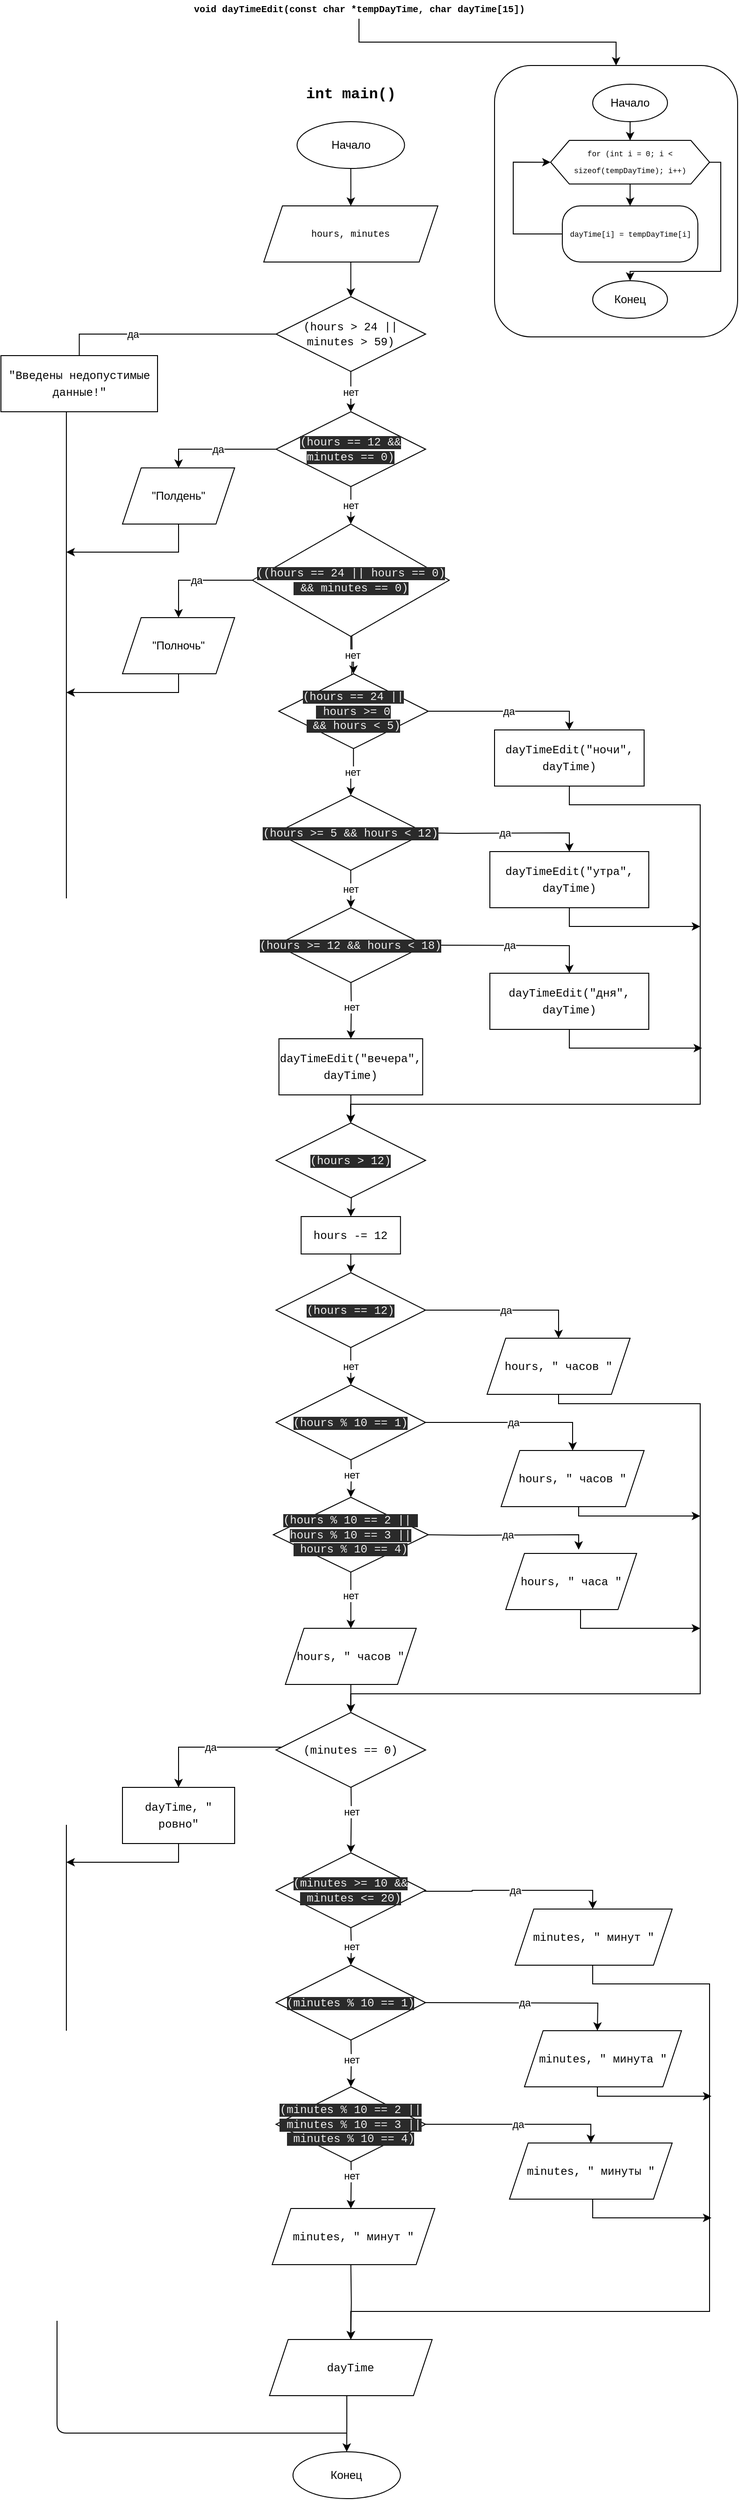 <mxfile version="15.1.3" type="device" pages="2"><diagram id="xrb7r6NMvDtgtR8W3Ljk" name="Page-1"><mxGraphModel dx="946" dy="3010" grid="1" gridSize="10" guides="1" tooltips="1" connect="1" arrows="1" fold="1" page="1" pageScale="1" pageWidth="827" pageHeight="1169" math="0" shadow="0"><root><mxCell id="0"/><mxCell id="1" parent="0"/><mxCell id="941-dUzrSryJKsWVi5ZP-3" value="&lt;div&gt;&lt;br&gt;&lt;/div&gt;&lt;div&gt;&lt;br&gt;&lt;/div&gt;" style="rounded=1;whiteSpace=wrap;html=1;labelPosition=left;verticalLabelPosition=top;align=right;verticalAlign=bottom;" parent="1" vertex="1"><mxGeometry x="538" y="-2250" width="260" height="290" as="geometry"/></mxCell><mxCell id="941-dUzrSryJKsWVi5ZP-10" value="" style="edgeStyle=orthogonalEdgeStyle;rounded=0;orthogonalLoop=1;jettySize=auto;html=1;" parent="1" source="941-dUzrSryJKsWVi5ZP-4" target="941-dUzrSryJKsWVi5ZP-6" edge="1"><mxGeometry relative="1" as="geometry"/></mxCell><mxCell id="_T4HlssIz3h_t30k5hqS-2" value="" style="edgeStyle=orthogonalEdgeStyle;rounded=0;orthogonalLoop=1;jettySize=auto;html=1;entryX=0.5;entryY=0;entryDx=0;entryDy=0;" parent="1" source="941-dUzrSryJKsWVi5ZP-4" target="941-dUzrSryJKsWVi5ZP-19" edge="1"><mxGeometry relative="1" as="geometry"><mxPoint x="873" y="-2146.7" as="targetPoint"/><Array as="points"><mxPoint x="780" y="-2147"/><mxPoint x="780" y="-2030"/><mxPoint x="683" y="-2030"/></Array></mxGeometry></mxCell><mxCell id="941-dUzrSryJKsWVi5ZP-4" value="&lt;div style=&quot;font-family: &amp;quot;menlo&amp;quot; , &amp;quot;monaco&amp;quot; , &amp;quot;courier new&amp;quot; , monospace ; font-weight: normal ; font-size: 8px ; line-height: 18px&quot;&gt;&lt;div&gt;&lt;font style=&quot;font-size: 8px&quot;&gt;&lt;span style=&quot;&quot;&gt;for (int i = 0; i &amp;lt; sizeof(tempDayTime); i++) &lt;/span&gt;&lt;/font&gt;&lt;/div&gt;&lt;/div&gt;" style="shape=hexagon;perimeter=hexagonPerimeter2;whiteSpace=wrap;html=1;fixedSize=1;" parent="1" vertex="1"><mxGeometry x="598" y="-2170" width="170" height="46.67" as="geometry"/></mxCell><mxCell id="941-dUzrSryJKsWVi5ZP-15" value="" style="edgeStyle=orthogonalEdgeStyle;rounded=0;orthogonalLoop=1;jettySize=auto;html=1;entryX=0;entryY=0.5;entryDx=0;entryDy=0;" parent="1" source="941-dUzrSryJKsWVi5ZP-6" target="941-dUzrSryJKsWVi5ZP-4" edge="1"><mxGeometry relative="1" as="geometry"><mxPoint x="608" y="-2150" as="targetPoint"/><Array as="points"><mxPoint x="558" y="-2070"/><mxPoint x="558" y="-2147"/></Array></mxGeometry></mxCell><mxCell id="941-dUzrSryJKsWVi5ZP-6" value="&lt;div style=&quot;font-family: &amp;#34;menlo&amp;#34; , &amp;#34;monaco&amp;#34; , &amp;#34;courier new&amp;#34; , monospace ; font-weight: normal ; font-size: 8px ; line-height: 18px&quot;&gt;&lt;div&gt;&lt;font style=&quot;font-size: 8px&quot;&gt;&lt;span&gt;dayTime[i] = tempDayTime[i]&lt;/span&gt;&lt;/font&gt;&lt;/div&gt;&lt;/div&gt;" style="rounded=1;whiteSpace=wrap;html=1;arcSize=32;" parent="1" vertex="1"><mxGeometry x="610.5" y="-2100" width="145" height="60" as="geometry"/></mxCell><mxCell id="941-dUzrSryJKsWVi5ZP-9" value="" style="edgeStyle=orthogonalEdgeStyle;rounded=0;orthogonalLoop=1;jettySize=auto;html=1;" parent="1" source="941-dUzrSryJKsWVi5ZP-8" target="941-dUzrSryJKsWVi5ZP-3" edge="1"><mxGeometry relative="1" as="geometry"/></mxCell><mxCell id="941-dUzrSryJKsWVi5ZP-8" value="&lt;div style=&quot;font-family: &amp;quot;menlo&amp;quot;, &amp;quot;monaco&amp;quot;, &amp;quot;courier new&amp;quot;, monospace; font-size: 10px; line-height: 18px;&quot;&gt;&lt;div&gt;&lt;font style=&quot;font-size: 10px&quot;&gt;&lt;span style=&quot;&quot;&gt;void dayTimeEdit(const char *tempDayTime, char dayTime[15])&lt;/span&gt;&lt;/font&gt;&lt;/div&gt;&lt;/div&gt;" style="text;html=1;align=center;verticalAlign=middle;resizable=0;points=[];autosize=1;fontStyle=1;" parent="1" vertex="1"><mxGeometry x="208" y="-2320" width="370" height="20" as="geometry"/></mxCell><mxCell id="941-dUzrSryJKsWVi5ZP-24" value="" style="edgeStyle=orthogonalEdgeStyle;rounded=0;orthogonalLoop=1;jettySize=auto;html=1;" parent="1" source="941-dUzrSryJKsWVi5ZP-18" target="941-dUzrSryJKsWVi5ZP-4" edge="1"><mxGeometry relative="1" as="geometry"/></mxCell><mxCell id="941-dUzrSryJKsWVi5ZP-18" value="&lt;div&gt;Начало&lt;/div&gt;" style="ellipse;whiteSpace=wrap;html=1;" parent="1" vertex="1"><mxGeometry x="643" y="-2230" width="80" height="40" as="geometry"/></mxCell><mxCell id="941-dUzrSryJKsWVi5ZP-19" value="&lt;div&gt;Конец&lt;/div&gt;" style="ellipse;whiteSpace=wrap;html=1;" parent="1" vertex="1"><mxGeometry x="643" y="-2020" width="80" height="40" as="geometry"/></mxCell><mxCell id="941-dUzrSryJKsWVi5ZP-26" value="&lt;div style=&quot;font-family: &amp;quot;menlo&amp;quot; , &amp;quot;monaco&amp;quot; , &amp;quot;courier new&amp;quot; , monospace ; font-size: 16px ; line-height: 18px&quot;&gt;&lt;div&gt;&lt;font style=&quot;font-size: 16px&quot;&gt;&lt;b&gt;&lt;span style=&quot;&quot;&gt;int main()&lt;/span&gt;&lt;/b&gt;&lt;/font&gt;&lt;/div&gt;&lt;/div&gt;" style="text;html=1;align=center;verticalAlign=middle;resizable=0;points=[];autosize=1;" parent="1" vertex="1"><mxGeometry x="329.24" y="-2230" width="110" height="20" as="geometry"/></mxCell><mxCell id="941-dUzrSryJKsWVi5ZP-29" value="" style="edgeStyle=orthogonalEdgeStyle;rounded=0;orthogonalLoop=1;jettySize=auto;html=1;" parent="1" source="941-dUzrSryJKsWVi5ZP-27" target="941-dUzrSryJKsWVi5ZP-28" edge="1"><mxGeometry relative="1" as="geometry"/></mxCell><mxCell id="941-dUzrSryJKsWVi5ZP-27" value="Начало" style="ellipse;whiteSpace=wrap;html=1;" parent="1" vertex="1"><mxGeometry x="326.75" y="-2190" width="115" height="50" as="geometry"/></mxCell><mxCell id="ZHavxZw0FjvFiMOYW4Vh-18" value="" style="edgeStyle=orthogonalEdgeStyle;rounded=0;orthogonalLoop=1;jettySize=auto;html=1;" parent="1" source="941-dUzrSryJKsWVi5ZP-28" target="ZHavxZw0FjvFiMOYW4Vh-2" edge="1"><mxGeometry relative="1" as="geometry"/></mxCell><mxCell id="941-dUzrSryJKsWVi5ZP-28" value="&lt;div style=&quot;font-family: &amp;#34;menlo&amp;#34; , &amp;#34;monaco&amp;#34; , &amp;#34;courier new&amp;#34; , monospace ; font-weight: normal ; font-size: 10px ; line-height: 18px&quot;&gt;&lt;div&gt;&lt;font style=&quot;font-size: 10px&quot;&gt;&lt;span&gt;  hours, minutes&lt;/span&gt;&lt;/font&gt;&lt;/div&gt;&lt;/div&gt;" style="shape=parallelogram;perimeter=parallelogramPerimeter;whiteSpace=wrap;html=1;fixedSize=1;" parent="1" vertex="1"><mxGeometry x="291.13" y="-2100" width="186.25" height="60" as="geometry"/></mxCell><mxCell id="941-dUzrSryJKsWVi5ZP-33" value="да" style="edgeStyle=orthogonalEdgeStyle;rounded=0;orthogonalLoop=1;jettySize=auto;html=1;entryX=0.5;entryY=0;entryDx=0;entryDy=0;exitX=0;exitY=0.5;exitDx=0;exitDy=0;entryPerimeter=0;" parent="1" source="ZHavxZw0FjvFiMOYW4Vh-2" target="941-dUzrSryJKsWVi5ZP-32" edge="1"><mxGeometry relative="1" as="geometry"><mxPoint x="304.515" y="-1970.0" as="sourcePoint"/></mxGeometry></mxCell><mxCell id="941-dUzrSryJKsWVi5ZP-35" value="" style="edgeStyle=orthogonalEdgeStyle;rounded=0;orthogonalLoop=1;jettySize=auto;html=1;entryX=0.5;entryY=1;entryDx=0;entryDy=0;" parent="1" edge="1"><mxGeometry relative="1" as="geometry"><mxPoint x="384.25" y="-1880" as="targetPoint"/></mxGeometry></mxCell><mxCell id="941-dUzrSryJKsWVi5ZP-166" value="" style="edgeStyle=orthogonalEdgeStyle;rounded=0;orthogonalLoop=1;jettySize=auto;html=1;fontColor=#000000;endArrow=none;endFill=0;" parent="1" source="941-dUzrSryJKsWVi5ZP-32" edge="1"><mxGeometry relative="1" as="geometry"><mxPoint x="80" y="-1550" as="targetPoint"/><Array as="points"><mxPoint x="80" y="-1360"/><mxPoint x="80" y="-1360"/></Array></mxGeometry></mxCell><mxCell id="941-dUzrSryJKsWVi5ZP-32" value="&lt;div style=&quot;font-family: &amp;#34;menlo&amp;#34; , &amp;#34;monaco&amp;#34; , &amp;#34;courier new&amp;#34; , monospace ; font-weight: normal ; font-size: 12px ; line-height: 18px&quot;&gt;&lt;div&gt;&lt;span&gt;&quot;Введены недопустимые данные!&quot;&lt;/span&gt;&lt;/div&gt;&lt;/div&gt;" style="whiteSpace=wrap;html=1;" parent="1" vertex="1"><mxGeometry x="10" y="-1940" width="167.5" height="60" as="geometry"/></mxCell><mxCell id="941-dUzrSryJKsWVi5ZP-41" value="да" style="edgeStyle=orthogonalEdgeStyle;rounded=0;orthogonalLoop=1;jettySize=auto;html=1;exitX=0;exitY=0.5;exitDx=0;exitDy=0;entryX=0.5;entryY=0;entryDx=0;entryDy=0;" parent="1" source="ZHavxZw0FjvFiMOYW4Vh-3" target="ZHavxZw0FjvFiMOYW4Vh-33" edge="1"><mxGeometry relative="1" as="geometry"><mxPoint x="458" y="-1850" as="sourcePoint"/><mxPoint x="191" y="-1880" as="targetPoint"/><Array as="points"><mxPoint x="200" y="-1840"/></Array></mxGeometry></mxCell><mxCell id="941-dUzrSryJKsWVi5ZP-43" value="" style="edgeStyle=orthogonalEdgeStyle;rounded=0;orthogonalLoop=1;jettySize=auto;html=1;entryX=0.5;entryY=1;entryDx=0;entryDy=0;" parent="1" edge="1"><mxGeometry relative="1" as="geometry"><mxPoint x="384.25" y="-1725" as="targetPoint"/></mxGeometry></mxCell><mxCell id="ZHavxZw0FjvFiMOYW4Vh-26" style="edgeStyle=orthogonalEdgeStyle;rounded=0;orthogonalLoop=1;jettySize=auto;html=1;exitX=0.5;exitY=1;exitDx=0;exitDy=0;" parent="1" source="ZHavxZw0FjvFiMOYW4Vh-33" edge="1"><mxGeometry relative="1" as="geometry"><mxPoint x="80" y="-1730" as="targetPoint"/><mxPoint x="131.13" y="-1850" as="sourcePoint"/><Array as="points"><mxPoint x="200" y="-1730"/><mxPoint x="80" y="-1730"/></Array></mxGeometry></mxCell><mxCell id="941-dUzrSryJKsWVi5ZP-49" value="да" style="edgeStyle=orthogonalEdgeStyle;rounded=0;orthogonalLoop=1;jettySize=auto;html=1;exitX=0;exitY=0.5;exitDx=0;exitDy=0;entryX=0.5;entryY=0;entryDx=0;entryDy=0;" parent="1" source="ZHavxZw0FjvFiMOYW4Vh-4" target="ZHavxZw0FjvFiMOYW4Vh-35" edge="1"><mxGeometry relative="1" as="geometry"><mxPoint x="484.25" y="-1695" as="sourcePoint"/><mxPoint x="190" y="-1690" as="targetPoint"/><Array as="points"><mxPoint x="200" y="-1700"/></Array></mxGeometry></mxCell><mxCell id="941-dUzrSryJKsWVi5ZP-54" value="" style="edgeStyle=orthogonalEdgeStyle;rounded=0;orthogonalLoop=1;jettySize=auto;html=1;exitX=0.5;exitY=0;exitDx=0;exitDy=0;entryX=0.5;entryY=1;entryDx=0;entryDy=0;" parent="1" edge="1"><mxGeometry relative="1" as="geometry"><mxPoint x="385.19" y="-1660.0" as="sourcePoint"/><mxPoint x="384.25" y="-1570" as="targetPoint"/></mxGeometry></mxCell><mxCell id="941-dUzrSryJKsWVi5ZP-45" value="Конец" style="ellipse;whiteSpace=wrap;html=1;" parent="1" vertex="1"><mxGeometry x="322.38" y="300" width="115" height="50" as="geometry"/></mxCell><mxCell id="ZHavxZw0FjvFiMOYW4Vh-25" style="edgeStyle=orthogonalEdgeStyle;rounded=0;orthogonalLoop=1;jettySize=auto;html=1;exitX=0.5;exitY=1;exitDx=0;exitDy=0;" parent="1" source="ZHavxZw0FjvFiMOYW4Vh-35" edge="1"><mxGeometry relative="1" as="geometry"><mxPoint x="80" y="-1580" as="targetPoint"/><mxPoint x="110" y="-1700" as="sourcePoint"/><Array as="points"><mxPoint x="200" y="-1580"/><mxPoint x="80" y="-1580"/></Array></mxGeometry></mxCell><mxCell id="941-dUzrSryJKsWVi5ZP-60" value="да" style="edgeStyle=orthogonalEdgeStyle;rounded=0;orthogonalLoop=1;jettySize=auto;html=1;exitX=1;exitY=0.5;exitDx=0;exitDy=0;entryX=0.5;entryY=0;entryDx=0;entryDy=0;" parent="1" source="ZHavxZw0FjvFiMOYW4Vh-5" target="941-dUzrSryJKsWVi5ZP-59" edge="1"><mxGeometry relative="1" as="geometry"><mxPoint x="458" y="-1540" as="sourcePoint"/></mxGeometry></mxCell><mxCell id="941-dUzrSryJKsWVi5ZP-62" value="" style="edgeStyle=orthogonalEdgeStyle;rounded=0;orthogonalLoop=1;jettySize=auto;html=1;" parent="1" edge="1"><mxGeometry relative="1" as="geometry"><mxPoint x="384.286" y="-1460" as="targetPoint"/></mxGeometry></mxCell><mxCell id="941-dUzrSryJKsWVi5ZP-83" value="" style="edgeStyle=orthogonalEdgeStyle;rounded=0;orthogonalLoop=1;jettySize=auto;html=1;exitX=0.5;exitY=1;exitDx=0;exitDy=0;" parent="1" source="941-dUzrSryJKsWVi5ZP-59" edge="1"><mxGeometry relative="1" as="geometry"><mxPoint x="384" y="-1120" as="targetPoint"/><Array as="points"><mxPoint x="618" y="-1460"/><mxPoint x="758" y="-1460"/><mxPoint x="758" y="-1140"/><mxPoint x="384" y="-1140"/></Array></mxGeometry></mxCell><mxCell id="941-dUzrSryJKsWVi5ZP-59" value="&lt;div style=&quot;font-family: &amp;quot;menlo&amp;quot;, &amp;quot;monaco&amp;quot;, &amp;quot;courier new&amp;quot;, monospace; font-weight: normal; font-size: 12px; line-height: 18px;&quot;&gt;&lt;div&gt;&lt;span style=&quot;&quot;&gt; &lt;/span&gt;&lt;span style=&quot;&quot;&gt;dayTimeEdit&lt;/span&gt;&lt;span style=&quot;&quot;&gt;(&lt;/span&gt;&lt;span style=&quot;&quot;&gt;&quot;ночи&quot;&lt;/span&gt;&lt;span style=&quot;&quot;&gt;, &lt;/span&gt;&lt;span style=&quot;&quot;&gt;dayTime&lt;/span&gt;&lt;span style=&quot;&quot;&gt;)&lt;/span&gt;&lt;/div&gt;&lt;/div&gt;" style="whiteSpace=wrap;html=1;" parent="1" vertex="1"><mxGeometry x="538" y="-1540" width="160" height="60" as="geometry"/></mxCell><mxCell id="941-dUzrSryJKsWVi5ZP-65" value="да" style="edgeStyle=orthogonalEdgeStyle;rounded=0;orthogonalLoop=1;jettySize=auto;html=1;entryX=0.5;entryY=0;entryDx=0;entryDy=0;" parent="1" target="941-dUzrSryJKsWVi5ZP-64" edge="1"><mxGeometry relative="1" as="geometry"><mxPoint x="461.13" y="-1430" as="sourcePoint"/></mxGeometry></mxCell><mxCell id="941-dUzrSryJKsWVi5ZP-67" value="" style="edgeStyle=orthogonalEdgeStyle;rounded=0;orthogonalLoop=1;jettySize=auto;html=1;" parent="1" edge="1"><mxGeometry relative="1" as="geometry"><mxPoint x="384.255" y="-1340" as="targetPoint"/></mxGeometry></mxCell><mxCell id="941-dUzrSryJKsWVi5ZP-85" value="" style="edgeStyle=orthogonalEdgeStyle;rounded=0;orthogonalLoop=1;jettySize=auto;html=1;" parent="1" source="941-dUzrSryJKsWVi5ZP-64" edge="1"><mxGeometry relative="1" as="geometry"><mxPoint x="758" y="-1330" as="targetPoint"/><Array as="points"><mxPoint x="618" y="-1330"/><mxPoint x="758" y="-1330"/></Array></mxGeometry></mxCell><mxCell id="941-dUzrSryJKsWVi5ZP-64" value="&lt;div style=&quot;font-family: &amp;quot;menlo&amp;quot;, &amp;quot;monaco&amp;quot;, &amp;quot;courier new&amp;quot;, monospace; font-weight: normal; font-size: 12px; line-height: 18px;&quot;&gt;&lt;div&gt;&lt;span style=&quot;&quot;&gt;dayTimeEdit&lt;/span&gt;&lt;span style=&quot;&quot;&gt;(&lt;/span&gt;&lt;span style=&quot;&quot;&gt;&quot;утра&quot;&lt;/span&gt;&lt;span style=&quot;&quot;&gt;, &lt;/span&gt;&lt;span style=&quot;&quot;&gt;dayTime&lt;/span&gt;&lt;span style=&quot;&quot;&gt;)&lt;/span&gt;&lt;/div&gt;&lt;/div&gt;" style="whiteSpace=wrap;html=1;" parent="1" vertex="1"><mxGeometry x="533" y="-1410" width="170" height="60" as="geometry"/></mxCell><mxCell id="941-dUzrSryJKsWVi5ZP-70" value="да" style="edgeStyle=orthogonalEdgeStyle;rounded=0;orthogonalLoop=1;jettySize=auto;html=1;entryX=0.5;entryY=0;entryDx=0;entryDy=0;" parent="1" target="941-dUzrSryJKsWVi5ZP-69" edge="1"><mxGeometry relative="1" as="geometry"><mxPoint x="461.13" y="-1310" as="sourcePoint"/></mxGeometry></mxCell><mxCell id="941-dUzrSryJKsWVi5ZP-76" value="нет" style="edgeStyle=orthogonalEdgeStyle;rounded=0;orthogonalLoop=1;jettySize=auto;html=1;" parent="1" target="941-dUzrSryJKsWVi5ZP-71" edge="1"><mxGeometry relative="1" as="geometry"><mxPoint x="384.255" y="-1280" as="sourcePoint"/></mxGeometry></mxCell><mxCell id="941-dUzrSryJKsWVi5ZP-89" value="" style="edgeStyle=orthogonalEdgeStyle;rounded=0;orthogonalLoop=1;jettySize=auto;html=1;" parent="1" source="941-dUzrSryJKsWVi5ZP-69" edge="1"><mxGeometry relative="1" as="geometry"><mxPoint x="760" y="-1200" as="targetPoint"/><Array as="points"><mxPoint x="618" y="-1200"/></Array></mxGeometry></mxCell><mxCell id="941-dUzrSryJKsWVi5ZP-69" value="&lt;meta charset=&quot;utf-8&quot;&gt;&lt;div style=&quot;font-family: &amp;quot;menlo&amp;quot;, &amp;quot;monaco&amp;quot;, &amp;quot;courier new&amp;quot;, monospace; font-weight: normal; font-size: 12px; line-height: 18px;&quot;&gt;&lt;div&gt;&lt;span style=&quot;&quot;&gt;dayTimeEdit&lt;/span&gt;&lt;span style=&quot;&quot;&gt;(&lt;/span&gt;&lt;span style=&quot;&quot;&gt;&quot;дня&quot;&lt;/span&gt;&lt;span style=&quot;&quot;&gt;, &lt;/span&gt;&lt;span style=&quot;&quot;&gt;dayTime&lt;/span&gt;&lt;span style=&quot;&quot;&gt;)&lt;/span&gt;&lt;/div&gt;&lt;/div&gt;" style="whiteSpace=wrap;html=1;" parent="1" vertex="1"><mxGeometry x="533" y="-1280" width="170" height="60" as="geometry"/></mxCell><mxCell id="941-dUzrSryJKsWVi5ZP-79" value="" style="edgeStyle=orthogonalEdgeStyle;rounded=0;orthogonalLoop=1;jettySize=auto;html=1;" parent="1" source="941-dUzrSryJKsWVi5ZP-71" edge="1"><mxGeometry relative="1" as="geometry"><mxPoint x="384.286" y="-1120" as="targetPoint"/></mxGeometry></mxCell><mxCell id="941-dUzrSryJKsWVi5ZP-71" value="&lt;meta charset=&quot;utf-8&quot;&gt;&lt;div style=&quot;font-family: &amp;quot;menlo&amp;quot;, &amp;quot;monaco&amp;quot;, &amp;quot;courier new&amp;quot;, monospace; font-weight: normal; font-size: 12px; line-height: 18px;&quot;&gt;&lt;div&gt;&lt;span style=&quot;&quot;&gt;dayTimeEdit&lt;/span&gt;&lt;span style=&quot;&quot;&gt;(&lt;/span&gt;&lt;span style=&quot;&quot;&gt;&quot;вечера&quot;&lt;/span&gt;&lt;span style=&quot;&quot;&gt;, &lt;/span&gt;&lt;span style=&quot;&quot;&gt;dayTime&lt;/span&gt;&lt;span style=&quot;&quot;&gt;)&lt;/span&gt;&lt;/div&gt;&lt;/div&gt;" style="whiteSpace=wrap;html=1;" parent="1" vertex="1"><mxGeometry x="307.38" y="-1210" width="153.75" height="60" as="geometry"/></mxCell><mxCell id="941-dUzrSryJKsWVi5ZP-81" value="" style="edgeStyle=orthogonalEdgeStyle;rounded=0;orthogonalLoop=1;jettySize=auto;html=1;" parent="1" target="941-dUzrSryJKsWVi5ZP-80" edge="1"><mxGeometry relative="1" as="geometry"><mxPoint x="384.286" y="-1060" as="sourcePoint"/></mxGeometry></mxCell><mxCell id="941-dUzrSryJKsWVi5ZP-112" style="edgeStyle=orthogonalEdgeStyle;rounded=0;orthogonalLoop=1;jettySize=auto;html=1;entryX=0.5;entryY=0;entryDx=0;entryDy=0;" parent="1" source="941-dUzrSryJKsWVi5ZP-80" target="ZHavxZw0FjvFiMOYW4Vh-10" edge="1"><mxGeometry relative="1" as="geometry"><mxPoint x="384.25" y="-940" as="targetPoint"/></mxGeometry></mxCell><mxCell id="941-dUzrSryJKsWVi5ZP-80" value="&lt;div style=&quot;font-family: &amp;quot;menlo&amp;quot;, &amp;quot;monaco&amp;quot;, &amp;quot;courier new&amp;quot;, monospace; font-weight: normal; font-size: 12px; line-height: 18px;&quot;&gt;&lt;div&gt;&lt;span style=&quot;&quot;&gt;                    &lt;/span&gt;&lt;span style=&quot;&quot;&gt;hours&lt;/span&gt;&lt;span style=&quot;&quot;&gt; &lt;/span&gt;&lt;span style=&quot;&quot;&gt;-=&lt;/span&gt;&lt;span style=&quot;&quot;&gt; &lt;/span&gt;&lt;span style=&quot;&quot;&gt;12&lt;/span&gt;&lt;span style=&quot;&quot;&gt;&lt;/span&gt;&lt;/div&gt;&lt;div&gt;&lt;span style=&quot;&quot;&gt;&lt;/span&gt;&lt;/div&gt;&lt;/div&gt;" style="whiteSpace=wrap;html=1;" parent="1" vertex="1"><mxGeometry x="331.12" y="-1020" width="106.26" height="40" as="geometry"/></mxCell><mxCell id="941-dUzrSryJKsWVi5ZP-90" value="да" style="edgeStyle=orthogonalEdgeStyle;rounded=0;orthogonalLoop=1;jettySize=auto;html=1;exitX=1;exitY=0.5;exitDx=0;exitDy=0;entryX=0.5;entryY=0;entryDx=0;entryDy=0;" parent="1" source="ZHavxZw0FjvFiMOYW4Vh-10" target="H_tYWtrKAC2ISADxZpRA-1" edge="1"><mxGeometry relative="1" as="geometry"><mxPoint x="458" y="-910" as="sourcePoint"/><mxPoint x="628" y="-900" as="targetPoint"/></mxGeometry></mxCell><mxCell id="941-dUzrSryJKsWVi5ZP-91" value="" style="edgeStyle=orthogonalEdgeStyle;rounded=0;orthogonalLoop=1;jettySize=auto;html=1;" parent="1" edge="1"><mxGeometry relative="1" as="geometry"><mxPoint x="384.286" y="-830" as="targetPoint"/></mxGeometry></mxCell><mxCell id="941-dUzrSryJKsWVi5ZP-93" value="" style="edgeStyle=orthogonalEdgeStyle;rounded=0;orthogonalLoop=1;jettySize=auto;html=1;entryX=0.5;entryY=0;entryDx=0;entryDy=0;exitX=0.5;exitY=1;exitDx=0;exitDy=0;" parent="1" source="H_tYWtrKAC2ISADxZpRA-1" target="ZHavxZw0FjvFiMOYW4Vh-16" edge="1"><mxGeometry relative="1" as="geometry"><mxPoint x="461.12" y="-460" as="targetPoint"/><Array as="points"><mxPoint x="607" y="-820"/><mxPoint x="758" y="-820"/><mxPoint x="758" y="-510"/><mxPoint x="384" y="-510"/></Array><mxPoint x="708" y="-900" as="sourcePoint"/></mxGeometry></mxCell><mxCell id="941-dUzrSryJKsWVi5ZP-95" value="да" style="edgeStyle=orthogonalEdgeStyle;rounded=0;orthogonalLoop=1;jettySize=auto;html=1;entryX=0.5;entryY=0;entryDx=0;entryDy=0;exitX=1;exitY=0.5;exitDx=0;exitDy=0;" parent="1" source="ZHavxZw0FjvFiMOYW4Vh-11" target="H_tYWtrKAC2ISADxZpRA-2" edge="1"><mxGeometry relative="1" as="geometry"><mxPoint x="461" y="-810" as="sourcePoint"/><mxPoint x="628" y="-780" as="targetPoint"/></mxGeometry></mxCell><mxCell id="941-dUzrSryJKsWVi5ZP-96" value="нет" style="edgeStyle=orthogonalEdgeStyle;rounded=0;orthogonalLoop=1;jettySize=auto;html=1;entryX=0.5;entryY=0;entryDx=0;entryDy=0;" parent="1" target="ZHavxZw0FjvFiMOYW4Vh-12" edge="1"><mxGeometry relative="1" as="geometry"><mxPoint x="384.255" y="-770" as="sourcePoint"/><mxPoint x="384.255" y="-710" as="targetPoint"/></mxGeometry></mxCell><mxCell id="941-dUzrSryJKsWVi5ZP-99" value="" style="edgeStyle=orthogonalEdgeStyle;rounded=0;orthogonalLoop=1;jettySize=auto;html=1;" parent="1" edge="1"><mxGeometry relative="1" as="geometry"><mxPoint x="758" y="-700" as="targetPoint"/><Array as="points"><mxPoint x="628" y="-700"/></Array><mxPoint x="628" y="-720" as="sourcePoint"/></mxGeometry></mxCell><mxCell id="941-dUzrSryJKsWVi5ZP-101" value="да" style="edgeStyle=orthogonalEdgeStyle;rounded=0;orthogonalLoop=1;jettySize=auto;html=1;entryX=0.557;entryY=-0.067;entryDx=0;entryDy=0;entryPerimeter=0;" parent="1" target="H_tYWtrKAC2ISADxZpRA-3" edge="1"><mxGeometry relative="1" as="geometry"><mxPoint x="461.13" y="-680" as="sourcePoint"/><mxPoint x="628" y="-660" as="targetPoint"/></mxGeometry></mxCell><mxCell id="941-dUzrSryJKsWVi5ZP-102" value="нет" style="edgeStyle=orthogonalEdgeStyle;rounded=0;orthogonalLoop=1;jettySize=auto;html=1;" parent="1" edge="1"><mxGeometry relative="1" as="geometry"><mxPoint x="384.255" y="-650" as="sourcePoint"/><mxPoint x="384.3" y="-580" as="targetPoint"/></mxGeometry></mxCell><mxCell id="941-dUzrSryJKsWVi5ZP-105" value="" style="edgeStyle=orthogonalEdgeStyle;rounded=0;orthogonalLoop=1;jettySize=auto;html=1;exitX=0.5;exitY=1;exitDx=0;exitDy=0;" parent="1" source="H_tYWtrKAC2ISADxZpRA-3" edge="1"><mxGeometry relative="1" as="geometry"><mxPoint x="758" y="-580" as="targetPoint"/><Array as="points"><mxPoint x="630" y="-580"/></Array><mxPoint x="628" y="-600" as="sourcePoint"/></mxGeometry></mxCell><mxCell id="941-dUzrSryJKsWVi5ZP-107" value="" style="edgeStyle=orthogonalEdgeStyle;rounded=0;orthogonalLoop=1;jettySize=auto;html=1;entryX=0.5;entryY=0;entryDx=0;entryDy=0;" parent="1" target="ZHavxZw0FjvFiMOYW4Vh-16" edge="1"><mxGeometry relative="1" as="geometry"><mxPoint x="384.286" y="-490" as="targetPoint"/><mxPoint x="384.3" y="-520" as="sourcePoint"/></mxGeometry></mxCell><mxCell id="941-dUzrSryJKsWVi5ZP-116" value="нет" style="edgeStyle=orthogonalEdgeStyle;rounded=0;orthogonalLoop=1;jettySize=auto;html=1;entryX=0.5;entryY=0;entryDx=0;entryDy=0;" parent="1" target="ZHavxZw0FjvFiMOYW4Vh-13" edge="1"><mxGeometry relative="1" as="geometry"><mxPoint x="384.24" y="-320" as="targetPoint"/><mxPoint x="384.286" y="-430" as="sourcePoint"/></mxGeometry></mxCell><mxCell id="ZHavxZw0FjvFiMOYW4Vh-39" value="" style="edgeStyle=orthogonalEdgeStyle;rounded=0;orthogonalLoop=1;jettySize=auto;html=1;" parent="1" source="941-dUzrSryJKsWVi5ZP-113" edge="1"><mxGeometry relative="1" as="geometry"><mxPoint x="80" y="-330" as="targetPoint"/><Array as="points"><mxPoint x="200" y="-330"/><mxPoint x="80" y="-330"/></Array></mxGeometry></mxCell><mxCell id="941-dUzrSryJKsWVi5ZP-113" value="&lt;div style=&quot;font-family: &amp;#34;menlo&amp;#34; , &amp;#34;monaco&amp;#34; , &amp;#34;courier new&amp;#34; , monospace ; font-weight: normal ; font-size: 12px ; line-height: 18px&quot;&gt;&lt;div&gt;&lt;span&gt;&lt;/span&gt;&lt;span&gt;&lt;/span&gt;&lt;span&gt;&lt;/span&gt;&lt;span&gt; &lt;/span&gt;&lt;span&gt;dayTime,&lt;/span&gt;&lt;span&gt;&amp;nbsp;&lt;/span&gt;&lt;span&gt;&quot; ровно&quot;&lt;/span&gt;&lt;/div&gt;&lt;/div&gt;" style="whiteSpace=wrap;html=1;" parent="1" vertex="1"><mxGeometry x="140.005" y="-410" width="120" height="60" as="geometry"/></mxCell><mxCell id="941-dUzrSryJKsWVi5ZP-136" value="да" style="edgeStyle=orthogonalEdgeStyle;rounded=0;orthogonalLoop=1;jettySize=auto;html=1;exitX=0.961;exitY=0.513;exitDx=0;exitDy=0;exitPerimeter=0;entryX=0.5;entryY=0;entryDx=0;entryDy=0;" parent="1" source="ZHavxZw0FjvFiMOYW4Vh-13" edge="1"><mxGeometry relative="1" as="geometry"><mxPoint x="457.99" y="-290" as="sourcePoint"/><Array as="points"><mxPoint x="514" y="-299"/><mxPoint x="514" y="-300"/><mxPoint x="643" y="-300"/></Array><mxPoint x="642.99" y="-280" as="targetPoint"/></mxGeometry></mxCell><mxCell id="941-dUzrSryJKsWVi5ZP-137" value="нет" style="edgeStyle=orthogonalEdgeStyle;rounded=0;orthogonalLoop=1;jettySize=auto;html=1;entryX=0.5;entryY=0;entryDx=0;entryDy=0;" parent="1" target="ZHavxZw0FjvFiMOYW4Vh-14" edge="1"><mxGeometry relative="1" as="geometry"><mxPoint x="384.286" y="-260" as="sourcePoint"/><mxPoint x="384.286" y="-210" as="targetPoint"/></mxGeometry></mxCell><mxCell id="941-dUzrSryJKsWVi5ZP-164" value="" style="edgeStyle=orthogonalEdgeStyle;rounded=0;orthogonalLoop=1;jettySize=auto;html=1;exitX=0.5;exitY=1;exitDx=0;exitDy=0;entryX=0.5;entryY=0;entryDx=0;entryDy=0;" parent="1" edge="1"><mxGeometry relative="1" as="geometry"><mxPoint x="384.245" y="180" as="targetPoint"/><Array as="points"><mxPoint x="643" y="-200"/><mxPoint x="768" y="-200"/><mxPoint x="768" y="150"/><mxPoint x="384" y="150"/></Array><mxPoint x="642.99" y="-220" as="sourcePoint"/></mxGeometry></mxCell><mxCell id="941-dUzrSryJKsWVi5ZP-140" value="да" style="edgeStyle=orthogonalEdgeStyle;rounded=0;orthogonalLoop=1;jettySize=auto;html=1;entryX=0.5;entryY=0;entryDx=0;entryDy=0;" parent="1" edge="1"><mxGeometry relative="1" as="geometry"><mxPoint x="461.12" y="-180" as="sourcePoint"/><mxPoint x="647.99" y="-150" as="targetPoint"/></mxGeometry></mxCell><mxCell id="941-dUzrSryJKsWVi5ZP-141" value="нет" style="edgeStyle=orthogonalEdgeStyle;rounded=0;orthogonalLoop=1;jettySize=auto;html=1;" parent="1" target="ZHavxZw0FjvFiMOYW4Vh-15" edge="1"><mxGeometry relative="1" as="geometry"><mxPoint x="384.286" y="-150" as="sourcePoint"/><mxPoint x="384.245" y="-90" as="targetPoint"/></mxGeometry></mxCell><mxCell id="ZHavxZw0FjvFiMOYW4Vh-31" value="" style="edgeStyle=orthogonalEdgeStyle;rounded=0;orthogonalLoop=1;jettySize=auto;html=1;" parent="1" edge="1"><mxGeometry relative="1" as="geometry"><mxPoint x="770" y="-80" as="targetPoint"/><Array as="points"><mxPoint x="648" y="-80"/><mxPoint x="770" y="-80"/></Array><mxPoint x="648" y="-90" as="sourcePoint"/></mxGeometry></mxCell><mxCell id="941-dUzrSryJKsWVi5ZP-146" value="да" style="edgeStyle=orthogonalEdgeStyle;rounded=0;orthogonalLoop=1;jettySize=auto;html=1;entryX=0.5;entryY=0;entryDx=0;entryDy=0;exitX=1;exitY=0.5;exitDx=0;exitDy=0;" parent="1" source="ZHavxZw0FjvFiMOYW4Vh-15" target="H_tYWtrKAC2ISADxZpRA-7" edge="1"><mxGeometry relative="1" as="geometry"><mxPoint x="461.12" y="-60" as="sourcePoint"/><mxPoint x="642.99" y="-30" as="targetPoint"/></mxGeometry></mxCell><mxCell id="941-dUzrSryJKsWVi5ZP-147" value="нет" style="edgeStyle=orthogonalEdgeStyle;rounded=0;orthogonalLoop=1;jettySize=auto;html=1;" parent="1" edge="1"><mxGeometry relative="1" as="geometry"><mxPoint x="384.245" y="-30" as="sourcePoint"/><mxPoint x="384.3" y="40" as="targetPoint"/></mxGeometry></mxCell><mxCell id="941-dUzrSryJKsWVi5ZP-150" value="" style="edgeStyle=orthogonalEdgeStyle;rounded=0;orthogonalLoop=1;jettySize=auto;html=1;" parent="1" edge="1"><mxGeometry relative="1" as="geometry"><mxPoint x="770" y="50" as="targetPoint"/><Array as="points"><mxPoint x="643" y="50"/><mxPoint x="770" y="50"/></Array><mxPoint x="643" y="30" as="sourcePoint"/></mxGeometry></mxCell><mxCell id="941-dUzrSryJKsWVi5ZP-157" value="" style="edgeStyle=orthogonalEdgeStyle;rounded=0;orthogonalLoop=1;jettySize=auto;html=1;entryX=0.5;entryY=0;entryDx=0;entryDy=0;entryPerimeter=0;" parent="1" target="opYXuhshK9Gjf6l1hICb-1" edge="1"><mxGeometry relative="1" as="geometry"><mxPoint x="384.245" y="180" as="targetPoint"/><mxPoint x="384.3" y="100" as="sourcePoint"/></mxGeometry></mxCell><mxCell id="941-dUzrSryJKsWVi5ZP-158" value="" style="edgeStyle=orthogonalEdgeStyle;rounded=0;orthogonalLoop=1;jettySize=auto;html=1;" parent="1" target="941-dUzrSryJKsWVi5ZP-45" edge="1"><mxGeometry relative="1" as="geometry"><Array as="points"><mxPoint x="380" y="270"/><mxPoint x="380" y="270"/></Array><mxPoint x="380" y="240" as="sourcePoint"/></mxGeometry></mxCell><mxCell id="ZHavxZw0FjvFiMOYW4Vh-19" value="нет" style="edgeStyle=orthogonalEdgeStyle;rounded=0;orthogonalLoop=1;jettySize=auto;html=1;" parent="1" source="ZHavxZw0FjvFiMOYW4Vh-2" target="ZHavxZw0FjvFiMOYW4Vh-3" edge="1"><mxGeometry relative="1" as="geometry"/></mxCell><mxCell id="ZHavxZw0FjvFiMOYW4Vh-2" value="&lt;span style=&quot;font-family: &amp;#34;menlo&amp;#34; , &amp;#34;monaco&amp;#34; , &amp;#34;courier new&amp;#34; , monospace&quot;&gt;(hours &amp;gt; 24 || minutes &amp;gt; 59)&lt;/span&gt;" style="rhombus;whiteSpace=wrap;html=1;" parent="1" vertex="1"><mxGeometry x="304.26" y="-2003" width="160" height="80" as="geometry"/></mxCell><mxCell id="ZHavxZw0FjvFiMOYW4Vh-20" value="нет" style="edgeStyle=orthogonalEdgeStyle;rounded=0;orthogonalLoop=1;jettySize=auto;html=1;" parent="1" source="ZHavxZw0FjvFiMOYW4Vh-3" target="ZHavxZw0FjvFiMOYW4Vh-4" edge="1"><mxGeometry relative="1" as="geometry"/></mxCell><mxCell id="ZHavxZw0FjvFiMOYW4Vh-3" value="&lt;meta charset=&quot;utf-8&quot;&gt;&lt;span style=&quot;color: rgb(240, 240, 240); font-family: menlo, monaco, &amp;quot;courier new&amp;quot;, monospace; font-size: 12px; font-style: normal; font-weight: 400; letter-spacing: normal; text-align: center; text-indent: 0px; text-transform: none; word-spacing: 0px; background-color: rgb(42, 42, 42); display: inline; float: none;&quot;&gt;(hours == 12 &amp;amp;&amp;amp; minutes == 0)&lt;/span&gt;" style="rhombus;whiteSpace=wrap;html=1;" parent="1" vertex="1"><mxGeometry x="304.26" y="-1880" width="160" height="80" as="geometry"/></mxCell><mxCell id="ZHavxZw0FjvFiMOYW4Vh-21" value="нет" style="edgeStyle=orthogonalEdgeStyle;rounded=0;orthogonalLoop=1;jettySize=auto;html=1;" parent="1" source="ZHavxZw0FjvFiMOYW4Vh-4" target="ZHavxZw0FjvFiMOYW4Vh-5" edge="1"><mxGeometry relative="1" as="geometry"/></mxCell><mxCell id="ZHavxZw0FjvFiMOYW4Vh-4" value="&lt;span style=&quot;color: rgb(240 , 240 , 240) ; font-family: &amp;#34;menlo&amp;#34; , &amp;#34;monaco&amp;#34; , &amp;#34;courier new&amp;#34; , monospace ; font-size: 12px ; font-style: normal ; font-weight: 400 ; letter-spacing: normal ; text-align: center ; text-indent: 0px ; text-transform: none ; word-spacing: 0px ; background-color: rgb(42 , 42 , 42)&quot;&gt;((&lt;/span&gt;&lt;span style=&quot;color: rgb(240 , 240 , 240) ; font-family: &amp;#34;menlo&amp;#34; , &amp;#34;monaco&amp;#34; , &amp;#34;courier new&amp;#34; , monospace ; font-size: 12px ; font-style: normal ; font-weight: 400 ; letter-spacing: normal ; text-align: center ; text-indent: 0px ; text-transform: none ; word-spacing: 0px ; background-color: rgb(42 , 42 , 42)&quot;&gt;hours&lt;/span&gt;&lt;span style=&quot;color: rgb(240 , 240 , 240) ; font-family: &amp;#34;menlo&amp;#34; , &amp;#34;monaco&amp;#34; , &amp;#34;courier new&amp;#34; , monospace ; font-size: 12px ; font-style: normal ; font-weight: 400 ; letter-spacing: normal ; text-align: center ; text-indent: 0px ; text-transform: none ; word-spacing: 0px ; background-color: rgb(42 , 42 , 42)&quot;&gt;&lt;span&gt;&amp;nbsp;&lt;/span&gt;&lt;/span&gt;&lt;span style=&quot;color: rgb(240 , 240 , 240) ; font-family: &amp;#34;menlo&amp;#34; , &amp;#34;monaco&amp;#34; , &amp;#34;courier new&amp;#34; , monospace ; font-size: 12px ; font-style: normal ; font-weight: 400 ; letter-spacing: normal ; text-align: center ; text-indent: 0px ; text-transform: none ; word-spacing: 0px ; background-color: rgb(42 , 42 , 42)&quot;&gt;==&lt;/span&gt;&lt;span style=&quot;color: rgb(240 , 240 , 240) ; font-family: &amp;#34;menlo&amp;#34; , &amp;#34;monaco&amp;#34; , &amp;#34;courier new&amp;#34; , monospace ; font-size: 12px ; font-style: normal ; font-weight: 400 ; letter-spacing: normal ; text-align: center ; text-indent: 0px ; text-transform: none ; word-spacing: 0px ; background-color: rgb(42 , 42 , 42)&quot;&gt;&lt;span&gt;&amp;nbsp;&lt;/span&gt;&lt;/span&gt;&lt;span style=&quot;color: rgb(240 , 240 , 240) ; font-family: &amp;#34;menlo&amp;#34; , &amp;#34;monaco&amp;#34; , &amp;#34;courier new&amp;#34; , monospace ; font-size: 12px ; font-style: normal ; font-weight: 400 ; letter-spacing: normal ; text-align: center ; text-indent: 0px ; text-transform: none ; word-spacing: 0px ; background-color: rgb(42 , 42 , 42)&quot;&gt;24&lt;/span&gt;&lt;span style=&quot;color: rgb(240 , 240 , 240) ; font-family: &amp;#34;menlo&amp;#34; , &amp;#34;monaco&amp;#34; , &amp;#34;courier new&amp;#34; , monospace ; font-size: 12px ; font-style: normal ; font-weight: 400 ; letter-spacing: normal ; text-align: center ; text-indent: 0px ; text-transform: none ; word-spacing: 0px ; background-color: rgb(42 , 42 , 42)&quot;&gt;&lt;span&gt;&amp;nbsp;&lt;/span&gt;&lt;/span&gt;&lt;span style=&quot;color: rgb(240 , 240 , 240) ; font-family: &amp;#34;menlo&amp;#34; , &amp;#34;monaco&amp;#34; , &amp;#34;courier new&amp;#34; , monospace ; font-size: 12px ; font-style: normal ; font-weight: 400 ; letter-spacing: normal ; text-align: center ; text-indent: 0px ; text-transform: none ; word-spacing: 0px ; background-color: rgb(42 , 42 , 42)&quot;&gt;||&lt;/span&gt;&lt;span style=&quot;color: rgb(240 , 240 , 240) ; font-family: &amp;#34;menlo&amp;#34; , &amp;#34;monaco&amp;#34; , &amp;#34;courier new&amp;#34; , monospace ; font-size: 12px ; font-style: normal ; font-weight: 400 ; letter-spacing: normal ; text-align: center ; text-indent: 0px ; text-transform: none ; word-spacing: 0px ; background-color: rgb(42 , 42 , 42)&quot;&gt;&lt;span&gt;&amp;nbsp;&lt;/span&gt;&lt;/span&gt;&lt;span style=&quot;color: rgb(240 , 240 , 240) ; font-family: &amp;#34;menlo&amp;#34; , &amp;#34;monaco&amp;#34; , &amp;#34;courier new&amp;#34; , monospace ; font-size: 12px ; font-style: normal ; font-weight: 400 ; letter-spacing: normal ; text-align: center ; text-indent: 0px ; text-transform: none ; word-spacing: 0px ; background-color: rgb(42 , 42 , 42)&quot;&gt;hours&lt;/span&gt;&lt;span style=&quot;color: rgb(240 , 240 , 240) ; font-family: &amp;#34;menlo&amp;#34; , &amp;#34;monaco&amp;#34; , &amp;#34;courier new&amp;#34; , monospace ; font-size: 12px ; font-style: normal ; font-weight: 400 ; letter-spacing: normal ; text-align: center ; text-indent: 0px ; text-transform: none ; word-spacing: 0px ; background-color: rgb(42 , 42 , 42)&quot;&gt;&lt;span&gt;&amp;nbsp;&lt;/span&gt;&lt;/span&gt;&lt;span style=&quot;color: rgb(240 , 240 , 240) ; font-family: &amp;#34;menlo&amp;#34; , &amp;#34;monaco&amp;#34; , &amp;#34;courier new&amp;#34; , monospace ; font-size: 12px ; font-style: normal ; font-weight: 400 ; letter-spacing: normal ; text-align: center ; text-indent: 0px ; text-transform: none ; word-spacing: 0px ; background-color: rgb(42 , 42 , 42)&quot;&gt;==&lt;/span&gt;&lt;span style=&quot;color: rgb(240 , 240 , 240) ; font-family: &amp;#34;menlo&amp;#34; , &amp;#34;monaco&amp;#34; , &amp;#34;courier new&amp;#34; , monospace ; font-size: 12px ; font-style: normal ; font-weight: 400 ; letter-spacing: normal ; text-align: center ; text-indent: 0px ; text-transform: none ; word-spacing: 0px ; background-color: rgb(42 , 42 , 42)&quot;&gt;&lt;span&gt;&amp;nbsp;&lt;/span&gt;&lt;/span&gt;&lt;span style=&quot;color: rgb(240 , 240 , 240) ; font-family: &amp;#34;menlo&amp;#34; , &amp;#34;monaco&amp;#34; , &amp;#34;courier new&amp;#34; , monospace ; font-size: 12px ; font-style: normal ; font-weight: 400 ; letter-spacing: normal ; text-align: center ; text-indent: 0px ; text-transform: none ; word-spacing: 0px ; background-color: rgb(42 , 42 , 42)&quot;&gt;0&lt;/span&gt;&lt;span style=&quot;color: rgb(240 , 240 , 240) ; font-family: &amp;#34;menlo&amp;#34; , &amp;#34;monaco&amp;#34; , &amp;#34;courier new&amp;#34; , monospace ; font-size: 12px ; font-style: normal ; font-weight: 400 ; letter-spacing: normal ; text-align: center ; text-indent: 0px ; text-transform: none ; word-spacing: 0px ; background-color: rgb(42 , 42 , 42)&quot;&gt;)&lt;br&gt;&lt;span&gt;&amp;nbsp;&lt;/span&gt;&lt;/span&gt;&lt;span style=&quot;color: rgb(240 , 240 , 240) ; font-family: &amp;#34;menlo&amp;#34; , &amp;#34;monaco&amp;#34; , &amp;#34;courier new&amp;#34; , monospace ; font-size: 12px ; font-style: normal ; font-weight: 400 ; letter-spacing: normal ; text-align: center ; text-indent: 0px ; text-transform: none ; word-spacing: 0px ; background-color: rgb(42 , 42 , 42)&quot;&gt;&amp;amp;&amp;amp;&lt;/span&gt;&lt;span style=&quot;color: rgb(240 , 240 , 240) ; font-family: &amp;#34;menlo&amp;#34; , &amp;#34;monaco&amp;#34; , &amp;#34;courier new&amp;#34; , monospace ; font-size: 12px ; font-style: normal ; font-weight: 400 ; letter-spacing: normal ; text-align: center ; text-indent: 0px ; text-transform: none ; word-spacing: 0px ; background-color: rgb(42 , 42 , 42)&quot;&gt;&lt;span&gt;&amp;nbsp;&lt;/span&gt;&lt;/span&gt;&lt;span style=&quot;color: rgb(240 , 240 , 240) ; font-family: &amp;#34;menlo&amp;#34; , &amp;#34;monaco&amp;#34; , &amp;#34;courier new&amp;#34; , monospace ; font-size: 12px ; font-style: normal ; font-weight: 400 ; letter-spacing: normal ; text-align: center ; text-indent: 0px ; text-transform: none ; word-spacing: 0px ; background-color: rgb(42 , 42 , 42)&quot;&gt;minutes&lt;/span&gt;&lt;span style=&quot;color: rgb(240 , 240 , 240) ; font-family: &amp;#34;menlo&amp;#34; , &amp;#34;monaco&amp;#34; , &amp;#34;courier new&amp;#34; , monospace ; font-size: 12px ; font-style: normal ; font-weight: 400 ; letter-spacing: normal ; text-align: center ; text-indent: 0px ; text-transform: none ; word-spacing: 0px ; background-color: rgb(42 , 42 , 42)&quot;&gt;&lt;span&gt;&amp;nbsp;&lt;/span&gt;&lt;/span&gt;&lt;span style=&quot;color: rgb(240 , 240 , 240) ; font-family: &amp;#34;menlo&amp;#34; , &amp;#34;monaco&amp;#34; , &amp;#34;courier new&amp;#34; , monospace ; font-size: 12px ; font-style: normal ; font-weight: 400 ; letter-spacing: normal ; text-align: center ; text-indent: 0px ; text-transform: none ; word-spacing: 0px ; background-color: rgb(42 , 42 , 42)&quot;&gt;==&lt;/span&gt;&lt;span style=&quot;color: rgb(240 , 240 , 240) ; font-family: &amp;#34;menlo&amp;#34; , &amp;#34;monaco&amp;#34; , &amp;#34;courier new&amp;#34; , monospace ; font-size: 12px ; font-style: normal ; font-weight: 400 ; letter-spacing: normal ; text-align: center ; text-indent: 0px ; text-transform: none ; word-spacing: 0px ; background-color: rgb(42 , 42 , 42)&quot;&gt;&lt;span&gt;&amp;nbsp;&lt;/span&gt;&lt;/span&gt;&lt;span style=&quot;color: rgb(240 , 240 , 240) ; font-family: &amp;#34;menlo&amp;#34; , &amp;#34;monaco&amp;#34; , &amp;#34;courier new&amp;#34; , monospace ; font-size: 12px ; font-style: normal ; font-weight: 400 ; letter-spacing: normal ; text-align: center ; text-indent: 0px ; text-transform: none ; word-spacing: 0px ; background-color: rgb(42 , 42 , 42)&quot;&gt;0&lt;/span&gt;&lt;span style=&quot;color: rgb(240 , 240 , 240) ; font-family: &amp;#34;menlo&amp;#34; , &amp;#34;monaco&amp;#34; , &amp;#34;courier new&amp;#34; , monospace ; font-size: 12px ; font-style: normal ; font-weight: 400 ; letter-spacing: normal ; text-align: center ; text-indent: 0px ; text-transform: none ; word-spacing: 0px ; background-color: rgb(42 , 42 , 42)&quot;&gt;)&lt;/span&gt;" style="rhombus;whiteSpace=wrap;html=1;" parent="1" vertex="1"><mxGeometry x="278.98" y="-1760" width="210.51" height="120" as="geometry"/></mxCell><mxCell id="ZHavxZw0FjvFiMOYW4Vh-22" value="нет" style="edgeStyle=orthogonalEdgeStyle;rounded=0;orthogonalLoop=1;jettySize=auto;html=1;" parent="1" source="ZHavxZw0FjvFiMOYW4Vh-5" target="ZHavxZw0FjvFiMOYW4Vh-6" edge="1"><mxGeometry relative="1" as="geometry"/></mxCell><mxCell id="ZHavxZw0FjvFiMOYW4Vh-5" value="&lt;span style=&quot;color: rgb(240 , 240 , 240) ; font-family: &amp;#34;menlo&amp;#34; , &amp;#34;monaco&amp;#34; , &amp;#34;courier new&amp;#34; , monospace ; font-size: 12px ; font-style: normal ; font-weight: 400 ; letter-spacing: normal ; text-align: center ; text-indent: 0px ; text-transform: none ; word-spacing: 0px ; background-color: rgb(42 , 42 , 42)&quot;&gt;(&lt;/span&gt;&lt;span style=&quot;color: rgb(240 , 240 , 240) ; font-family: &amp;#34;menlo&amp;#34; , &amp;#34;monaco&amp;#34; , &amp;#34;courier new&amp;#34; , monospace ; font-size: 12px ; font-style: normal ; font-weight: 400 ; letter-spacing: normal ; text-align: center ; text-indent: 0px ; text-transform: none ; word-spacing: 0px ; background-color: rgb(42 , 42 , 42)&quot;&gt;hours&lt;/span&gt;&lt;span style=&quot;color: rgb(240 , 240 , 240) ; font-family: &amp;#34;menlo&amp;#34; , &amp;#34;monaco&amp;#34; , &amp;#34;courier new&amp;#34; , monospace ; font-size: 12px ; font-style: normal ; font-weight: 400 ; letter-spacing: normal ; text-align: center ; text-indent: 0px ; text-transform: none ; word-spacing: 0px ; background-color: rgb(42 , 42 , 42)&quot;&gt;&lt;span&gt;&amp;nbsp;&lt;/span&gt;&lt;/span&gt;&lt;span style=&quot;color: rgb(240 , 240 , 240) ; font-family: &amp;#34;menlo&amp;#34; , &amp;#34;monaco&amp;#34; , &amp;#34;courier new&amp;#34; , monospace ; font-size: 12px ; font-style: normal ; font-weight: 400 ; letter-spacing: normal ; text-align: center ; text-indent: 0px ; text-transform: none ; word-spacing: 0px ; background-color: rgb(42 , 42 , 42)&quot;&gt;==&lt;/span&gt;&lt;span style=&quot;color: rgb(240 , 240 , 240) ; font-family: &amp;#34;menlo&amp;#34; , &amp;#34;monaco&amp;#34; , &amp;#34;courier new&amp;#34; , monospace ; font-size: 12px ; font-style: normal ; font-weight: 400 ; letter-spacing: normal ; text-align: center ; text-indent: 0px ; text-transform: none ; word-spacing: 0px ; background-color: rgb(42 , 42 , 42)&quot;&gt;&lt;span&gt;&amp;nbsp;&lt;/span&gt;&lt;/span&gt;&lt;span style=&quot;color: rgb(240 , 240 , 240) ; font-family: &amp;#34;menlo&amp;#34; , &amp;#34;monaco&amp;#34; , &amp;#34;courier new&amp;#34; , monospace ; font-size: 12px ; font-style: normal ; font-weight: 400 ; letter-spacing: normal ; text-align: center ; text-indent: 0px ; text-transform: none ; word-spacing: 0px ; background-color: rgb(42 , 42 , 42)&quot;&gt;24&lt;/span&gt;&lt;span style=&quot;color: rgb(240 , 240 , 240) ; font-family: &amp;#34;menlo&amp;#34; , &amp;#34;monaco&amp;#34; , &amp;#34;courier new&amp;#34; , monospace ; font-size: 12px ; font-style: normal ; font-weight: 400 ; letter-spacing: normal ; text-align: center ; text-indent: 0px ; text-transform: none ; word-spacing: 0px ; background-color: rgb(42 , 42 , 42)&quot;&gt;&lt;span&gt;&amp;nbsp;&lt;/span&gt;&lt;/span&gt;&lt;span style=&quot;color: rgb(240 , 240 , 240) ; font-family: &amp;#34;menlo&amp;#34; , &amp;#34;monaco&amp;#34; , &amp;#34;courier new&amp;#34; , monospace ; font-size: 12px ; font-style: normal ; font-weight: 400 ; letter-spacing: normal ; text-align: center ; text-indent: 0px ; text-transform: none ; word-spacing: 0px ; background-color: rgb(42 , 42 , 42)&quot;&gt;||&lt;br&gt;&lt;/span&gt;&lt;span style=&quot;color: rgb(240 , 240 , 240) ; font-family: &amp;#34;menlo&amp;#34; , &amp;#34;monaco&amp;#34; , &amp;#34;courier new&amp;#34; , monospace ; font-size: 12px ; font-style: normal ; font-weight: 400 ; letter-spacing: normal ; text-align: center ; text-indent: 0px ; text-transform: none ; word-spacing: 0px ; background-color: rgb(42 , 42 , 42)&quot;&gt;&lt;span&gt;&amp;nbsp;&lt;/span&gt;&lt;/span&gt;&lt;span style=&quot;color: rgb(240 , 240 , 240) ; font-family: &amp;#34;menlo&amp;#34; , &amp;#34;monaco&amp;#34; , &amp;#34;courier new&amp;#34; , monospace ; font-size: 12px ; font-style: normal ; font-weight: 400 ; letter-spacing: normal ; text-align: center ; text-indent: 0px ; text-transform: none ; word-spacing: 0px ; background-color: rgb(42 , 42 , 42)&quot;&gt;hours&lt;/span&gt;&lt;span style=&quot;color: rgb(240 , 240 , 240) ; font-family: &amp;#34;menlo&amp;#34; , &amp;#34;monaco&amp;#34; , &amp;#34;courier new&amp;#34; , monospace ; font-size: 12px ; font-style: normal ; font-weight: 400 ; letter-spacing: normal ; text-align: center ; text-indent: 0px ; text-transform: none ; word-spacing: 0px ; background-color: rgb(42 , 42 , 42)&quot;&gt;&lt;span&gt;&amp;nbsp;&lt;/span&gt;&lt;/span&gt;&lt;span style=&quot;color: rgb(240 , 240 , 240) ; font-family: &amp;#34;menlo&amp;#34; , &amp;#34;monaco&amp;#34; , &amp;#34;courier new&amp;#34; , monospace ; font-size: 12px ; font-style: normal ; font-weight: 400 ; letter-spacing: normal ; text-align: center ; text-indent: 0px ; text-transform: none ; word-spacing: 0px ; background-color: rgb(42 , 42 , 42)&quot;&gt;&amp;gt;=&lt;/span&gt;&lt;span style=&quot;color: rgb(240 , 240 , 240) ; font-family: &amp;#34;menlo&amp;#34; , &amp;#34;monaco&amp;#34; , &amp;#34;courier new&amp;#34; , monospace ; font-size: 12px ; font-style: normal ; font-weight: 400 ; letter-spacing: normal ; text-align: center ; text-indent: 0px ; text-transform: none ; word-spacing: 0px ; background-color: rgb(42 , 42 , 42)&quot;&gt;&lt;span&gt;&amp;nbsp;&lt;/span&gt;&lt;/span&gt;&lt;span style=&quot;color: rgb(240 , 240 , 240) ; font-family: &amp;#34;menlo&amp;#34; , &amp;#34;monaco&amp;#34; , &amp;#34;courier new&amp;#34; , monospace ; font-size: 12px ; font-style: normal ; font-weight: 400 ; letter-spacing: normal ; text-align: center ; text-indent: 0px ; text-transform: none ; word-spacing: 0px ; background-color: rgb(42 , 42 , 42)&quot;&gt;0&lt;br&gt;&lt;/span&gt;&lt;span style=&quot;color: rgb(240 , 240 , 240) ; font-family: &amp;#34;menlo&amp;#34; , &amp;#34;monaco&amp;#34; , &amp;#34;courier new&amp;#34; , monospace ; font-size: 12px ; font-style: normal ; font-weight: 400 ; letter-spacing: normal ; text-align: center ; text-indent: 0px ; text-transform: none ; word-spacing: 0px ; background-color: rgb(42 , 42 , 42)&quot;&gt;&lt;span&gt;&amp;nbsp;&lt;/span&gt;&lt;/span&gt;&lt;span style=&quot;color: rgb(240 , 240 , 240) ; font-family: &amp;#34;menlo&amp;#34; , &amp;#34;monaco&amp;#34; , &amp;#34;courier new&amp;#34; , monospace ; font-size: 12px ; font-style: normal ; font-weight: 400 ; letter-spacing: normal ; text-align: center ; text-indent: 0px ; text-transform: none ; word-spacing: 0px ; background-color: rgb(42 , 42 , 42)&quot;&gt;&amp;amp;&amp;amp;&lt;/span&gt;&lt;span style=&quot;color: rgb(240 , 240 , 240) ; font-family: &amp;#34;menlo&amp;#34; , &amp;#34;monaco&amp;#34; , &amp;#34;courier new&amp;#34; , monospace ; font-size: 12px ; font-style: normal ; font-weight: 400 ; letter-spacing: normal ; text-align: center ; text-indent: 0px ; text-transform: none ; word-spacing: 0px ; background-color: rgb(42 , 42 , 42)&quot;&gt;&lt;span&gt;&amp;nbsp;&lt;/span&gt;&lt;/span&gt;&lt;span style=&quot;color: rgb(240 , 240 , 240) ; font-family: &amp;#34;menlo&amp;#34; , &amp;#34;monaco&amp;#34; , &amp;#34;courier new&amp;#34; , monospace ; font-size: 12px ; font-style: normal ; font-weight: 400 ; letter-spacing: normal ; text-align: center ; text-indent: 0px ; text-transform: none ; word-spacing: 0px ; background-color: rgb(42 , 42 , 42)&quot;&gt;hours&lt;/span&gt;&lt;span style=&quot;color: rgb(240 , 240 , 240) ; font-family: &amp;#34;menlo&amp;#34; , &amp;#34;monaco&amp;#34; , &amp;#34;courier new&amp;#34; , monospace ; font-size: 12px ; font-style: normal ; font-weight: 400 ; letter-spacing: normal ; text-align: center ; text-indent: 0px ; text-transform: none ; word-spacing: 0px ; background-color: rgb(42 , 42 , 42)&quot;&gt;&lt;span&gt;&amp;nbsp;&lt;/span&gt;&lt;/span&gt;&lt;span style=&quot;color: rgb(240 , 240 , 240) ; font-family: &amp;#34;menlo&amp;#34; , &amp;#34;monaco&amp;#34; , &amp;#34;courier new&amp;#34; , monospace ; font-size: 12px ; font-style: normal ; font-weight: 400 ; letter-spacing: normal ; text-align: center ; text-indent: 0px ; text-transform: none ; word-spacing: 0px ; background-color: rgb(42 , 42 , 42)&quot;&gt;&amp;lt;&lt;/span&gt;&lt;span style=&quot;color: rgb(240 , 240 , 240) ; font-family: &amp;#34;menlo&amp;#34; , &amp;#34;monaco&amp;#34; , &amp;#34;courier new&amp;#34; , monospace ; font-size: 12px ; font-style: normal ; font-weight: 400 ; letter-spacing: normal ; text-align: center ; text-indent: 0px ; text-transform: none ; word-spacing: 0px ; background-color: rgb(42 , 42 , 42)&quot;&gt;&lt;span&gt;&amp;nbsp;&lt;/span&gt;&lt;/span&gt;&lt;span style=&quot;color: rgb(240 , 240 , 240) ; font-family: &amp;#34;menlo&amp;#34; , &amp;#34;monaco&amp;#34; , &amp;#34;courier new&amp;#34; , monospace ; font-size: 12px ; font-style: normal ; font-weight: 400 ; letter-spacing: normal ; text-align: center ; text-indent: 0px ; text-transform: none ; word-spacing: 0px ; background-color: rgb(42 , 42 , 42)&quot;&gt;5&lt;/span&gt;&lt;span style=&quot;color: rgb(240 , 240 , 240) ; font-family: &amp;#34;menlo&amp;#34; , &amp;#34;monaco&amp;#34; , &amp;#34;courier new&amp;#34; , monospace ; font-size: 12px ; font-style: normal ; font-weight: 400 ; letter-spacing: normal ; text-align: center ; text-indent: 0px ; text-transform: none ; word-spacing: 0px ; background-color: rgb(42 , 42 , 42)&quot;&gt;)&lt;/span&gt;" style="rhombus;whiteSpace=wrap;html=1;" parent="1" vertex="1"><mxGeometry x="307.14" y="-1600" width="160" height="80" as="geometry"/></mxCell><mxCell id="ZHavxZw0FjvFiMOYW4Vh-23" value="нет" style="edgeStyle=orthogonalEdgeStyle;rounded=0;orthogonalLoop=1;jettySize=auto;html=1;" parent="1" source="ZHavxZw0FjvFiMOYW4Vh-6" target="ZHavxZw0FjvFiMOYW4Vh-7" edge="1"><mxGeometry relative="1" as="geometry"/></mxCell><mxCell id="ZHavxZw0FjvFiMOYW4Vh-6" value="&lt;meta charset=&quot;utf-8&quot;&gt;&lt;span style=&quot;color: rgb(240, 240, 240); font-family: menlo, monaco, &amp;quot;courier new&amp;quot;, monospace; font-size: 12px; font-style: normal; font-weight: 400; letter-spacing: normal; text-align: center; text-indent: 0px; text-transform: none; word-spacing: 0px; background-color: rgb(42, 42, 42);&quot;&gt;(&lt;/span&gt;&lt;span style=&quot;color: rgb(240, 240, 240); font-family: menlo, monaco, &amp;quot;courier new&amp;quot;, monospace; font-size: 12px; font-style: normal; font-weight: 400; letter-spacing: normal; text-align: center; text-indent: 0px; text-transform: none; word-spacing: 0px; background-color: rgb(42, 42, 42);&quot;&gt;hours&lt;/span&gt;&lt;span style=&quot;color: rgb(240, 240, 240); font-family: menlo, monaco, &amp;quot;courier new&amp;quot;, monospace; font-size: 12px; font-style: normal; font-weight: 400; letter-spacing: normal; text-align: center; text-indent: 0px; text-transform: none; word-spacing: 0px; background-color: rgb(42, 42, 42);&quot;&gt;&lt;span&gt;&amp;nbsp;&lt;/span&gt;&lt;/span&gt;&lt;span style=&quot;color: rgb(240, 240, 240); font-family: menlo, monaco, &amp;quot;courier new&amp;quot;, monospace; font-size: 12px; font-style: normal; font-weight: 400; letter-spacing: normal; text-align: center; text-indent: 0px; text-transform: none; word-spacing: 0px; background-color: rgb(42, 42, 42);&quot;&gt;&amp;gt;=&lt;/span&gt;&lt;span style=&quot;color: rgb(240, 240, 240); font-family: menlo, monaco, &amp;quot;courier new&amp;quot;, monospace; font-size: 12px; font-style: normal; font-weight: 400; letter-spacing: normal; text-align: center; text-indent: 0px; text-transform: none; word-spacing: 0px; background-color: rgb(42, 42, 42);&quot;&gt;&lt;span&gt;&amp;nbsp;&lt;/span&gt;&lt;/span&gt;&lt;span style=&quot;color: rgb(240, 240, 240); font-family: menlo, monaco, &amp;quot;courier new&amp;quot;, monospace; font-size: 12px; font-style: normal; font-weight: 400; letter-spacing: normal; text-align: center; text-indent: 0px; text-transform: none; word-spacing: 0px; background-color: rgb(42, 42, 42);&quot;&gt;5&lt;/span&gt;&lt;span style=&quot;color: rgb(240, 240, 240); font-family: menlo, monaco, &amp;quot;courier new&amp;quot;, monospace; font-size: 12px; font-style: normal; font-weight: 400; letter-spacing: normal; text-align: center; text-indent: 0px; text-transform: none; word-spacing: 0px; background-color: rgb(42, 42, 42);&quot;&gt;&lt;span&gt;&amp;nbsp;&lt;/span&gt;&lt;/span&gt;&lt;span style=&quot;color: rgb(240, 240, 240); font-family: menlo, monaco, &amp;quot;courier new&amp;quot;, monospace; font-size: 12px; font-style: normal; font-weight: 400; letter-spacing: normal; text-align: center; text-indent: 0px; text-transform: none; word-spacing: 0px; background-color: rgb(42, 42, 42);&quot;&gt;&amp;amp;&amp;amp;&lt;/span&gt;&lt;span style=&quot;color: rgb(240, 240, 240); font-family: menlo, monaco, &amp;quot;courier new&amp;quot;, monospace; font-size: 12px; font-style: normal; font-weight: 400; letter-spacing: normal; text-align: center; text-indent: 0px; text-transform: none; word-spacing: 0px; background-color: rgb(42, 42, 42);&quot;&gt;&lt;span&gt;&amp;nbsp;&lt;/span&gt;&lt;/span&gt;&lt;span style=&quot;color: rgb(240, 240, 240); font-family: menlo, monaco, &amp;quot;courier new&amp;quot;, monospace; font-size: 12px; font-style: normal; font-weight: 400; letter-spacing: normal; text-align: center; text-indent: 0px; text-transform: none; word-spacing: 0px; background-color: rgb(42, 42, 42);&quot;&gt;hours&lt;/span&gt;&lt;span style=&quot;color: rgb(240, 240, 240); font-family: menlo, monaco, &amp;quot;courier new&amp;quot;, monospace; font-size: 12px; font-style: normal; font-weight: 400; letter-spacing: normal; text-align: center; text-indent: 0px; text-transform: none; word-spacing: 0px; background-color: rgb(42, 42, 42);&quot;&gt;&lt;span&gt;&amp;nbsp;&lt;/span&gt;&lt;/span&gt;&lt;span style=&quot;color: rgb(240, 240, 240); font-family: menlo, monaco, &amp;quot;courier new&amp;quot;, monospace; font-size: 12px; font-style: normal; font-weight: 400; letter-spacing: normal; text-align: center; text-indent: 0px; text-transform: none; word-spacing: 0px; background-color: rgb(42, 42, 42);&quot;&gt;&amp;lt;&lt;/span&gt;&lt;span style=&quot;color: rgb(240, 240, 240); font-family: menlo, monaco, &amp;quot;courier new&amp;quot;, monospace; font-size: 12px; font-style: normal; font-weight: 400; letter-spacing: normal; text-align: center; text-indent: 0px; text-transform: none; word-spacing: 0px; background-color: rgb(42, 42, 42);&quot;&gt;&lt;span&gt;&amp;nbsp;&lt;/span&gt;&lt;/span&gt;&lt;span style=&quot;color: rgb(240, 240, 240); font-family: menlo, monaco, &amp;quot;courier new&amp;quot;, monospace; font-size: 12px; font-style: normal; font-weight: 400; letter-spacing: normal; text-align: center; text-indent: 0px; text-transform: none; word-spacing: 0px; background-color: rgb(42, 42, 42);&quot;&gt;12&lt;/span&gt;&lt;span style=&quot;color: rgb(240, 240, 240); font-family: menlo, monaco, &amp;quot;courier new&amp;quot;, monospace; font-size: 12px; font-style: normal; font-weight: 400; letter-spacing: normal; text-align: center; text-indent: 0px; text-transform: none; word-spacing: 0px; background-color: rgb(42, 42, 42);&quot;&gt;)&lt;/span&gt;" style="rhombus;whiteSpace=wrap;html=1;" parent="1" vertex="1"><mxGeometry x="304.24" y="-1470" width="160" height="80" as="geometry"/></mxCell><mxCell id="ZHavxZw0FjvFiMOYW4Vh-7" value="&lt;meta charset=&quot;utf-8&quot;&gt;&lt;span style=&quot;color: rgb(240, 240, 240); font-family: menlo, monaco, &amp;quot;courier new&amp;quot;, monospace; font-size: 12px; font-style: normal; font-weight: 400; letter-spacing: normal; text-align: center; text-indent: 0px; text-transform: none; word-spacing: 0px; background-color: rgb(42, 42, 42);&quot;&gt;(&lt;/span&gt;&lt;span style=&quot;color: rgb(240, 240, 240); font-family: menlo, monaco, &amp;quot;courier new&amp;quot;, monospace; font-size: 12px; font-style: normal; font-weight: 400; letter-spacing: normal; text-align: center; text-indent: 0px; text-transform: none; word-spacing: 0px; background-color: rgb(42, 42, 42);&quot;&gt;hours&lt;/span&gt;&lt;span style=&quot;color: rgb(240, 240, 240); font-family: menlo, monaco, &amp;quot;courier new&amp;quot;, monospace; font-size: 12px; font-style: normal; font-weight: 400; letter-spacing: normal; text-align: center; text-indent: 0px; text-transform: none; word-spacing: 0px; background-color: rgb(42, 42, 42);&quot;&gt;&lt;span&gt;&amp;nbsp;&lt;/span&gt;&lt;/span&gt;&lt;span style=&quot;color: rgb(240, 240, 240); font-family: menlo, monaco, &amp;quot;courier new&amp;quot;, monospace; font-size: 12px; font-style: normal; font-weight: 400; letter-spacing: normal; text-align: center; text-indent: 0px; text-transform: none; word-spacing: 0px; background-color: rgb(42, 42, 42);&quot;&gt;&amp;gt;=&lt;/span&gt;&lt;span style=&quot;color: rgb(240, 240, 240); font-family: menlo, monaco, &amp;quot;courier new&amp;quot;, monospace; font-size: 12px; font-style: normal; font-weight: 400; letter-spacing: normal; text-align: center; text-indent: 0px; text-transform: none; word-spacing: 0px; background-color: rgb(42, 42, 42);&quot;&gt;&lt;span&gt;&amp;nbsp;&lt;/span&gt;&lt;/span&gt;&lt;span style=&quot;color: rgb(240, 240, 240); font-family: menlo, monaco, &amp;quot;courier new&amp;quot;, monospace; font-size: 12px; font-style: normal; font-weight: 400; letter-spacing: normal; text-align: center; text-indent: 0px; text-transform: none; word-spacing: 0px; background-color: rgb(42, 42, 42);&quot;&gt;12&lt;/span&gt;&lt;span style=&quot;color: rgb(240, 240, 240); font-family: menlo, monaco, &amp;quot;courier new&amp;quot;, monospace; font-size: 12px; font-style: normal; font-weight: 400; letter-spacing: normal; text-align: center; text-indent: 0px; text-transform: none; word-spacing: 0px; background-color: rgb(42, 42, 42);&quot;&gt;&lt;span&gt;&amp;nbsp;&lt;/span&gt;&lt;/span&gt;&lt;span style=&quot;color: rgb(240, 240, 240); font-family: menlo, monaco, &amp;quot;courier new&amp;quot;, monospace; font-size: 12px; font-style: normal; font-weight: 400; letter-spacing: normal; text-align: center; text-indent: 0px; text-transform: none; word-spacing: 0px; background-color: rgb(42, 42, 42);&quot;&gt;&amp;amp;&amp;amp;&lt;/span&gt;&lt;span style=&quot;color: rgb(240, 240, 240); font-family: menlo, monaco, &amp;quot;courier new&amp;quot;, monospace; font-size: 12px; font-style: normal; font-weight: 400; letter-spacing: normal; text-align: center; text-indent: 0px; text-transform: none; word-spacing: 0px; background-color: rgb(42, 42, 42);&quot;&gt;&lt;span&gt;&amp;nbsp;&lt;/span&gt;&lt;/span&gt;&lt;span style=&quot;color: rgb(240, 240, 240); font-family: menlo, monaco, &amp;quot;courier new&amp;quot;, monospace; font-size: 12px; font-style: normal; font-weight: 400; letter-spacing: normal; text-align: center; text-indent: 0px; text-transform: none; word-spacing: 0px; background-color: rgb(42, 42, 42);&quot;&gt;hours&lt;/span&gt;&lt;span style=&quot;color: rgb(240, 240, 240); font-family: menlo, monaco, &amp;quot;courier new&amp;quot;, monospace; font-size: 12px; font-style: normal; font-weight: 400; letter-spacing: normal; text-align: center; text-indent: 0px; text-transform: none; word-spacing: 0px; background-color: rgb(42, 42, 42);&quot;&gt;&lt;span&gt;&amp;nbsp;&lt;/span&gt;&lt;/span&gt;&lt;span style=&quot;color: rgb(240, 240, 240); font-family: menlo, monaco, &amp;quot;courier new&amp;quot;, monospace; font-size: 12px; font-style: normal; font-weight: 400; letter-spacing: normal; text-align: center; text-indent: 0px; text-transform: none; word-spacing: 0px; background-color: rgb(42, 42, 42);&quot;&gt;&amp;lt;&lt;/span&gt;&lt;span style=&quot;color: rgb(240, 240, 240); font-family: menlo, monaco, &amp;quot;courier new&amp;quot;, monospace; font-size: 12px; font-style: normal; font-weight: 400; letter-spacing: normal; text-align: center; text-indent: 0px; text-transform: none; word-spacing: 0px; background-color: rgb(42, 42, 42);&quot;&gt;&lt;span&gt;&amp;nbsp;&lt;/span&gt;&lt;/span&gt;&lt;span style=&quot;color: rgb(240, 240, 240); font-family: menlo, monaco, &amp;quot;courier new&amp;quot;, monospace; font-size: 12px; font-style: normal; font-weight: 400; letter-spacing: normal; text-align: center; text-indent: 0px; text-transform: none; word-spacing: 0px; background-color: rgb(42, 42, 42);&quot;&gt;18&lt;/span&gt;&lt;span style=&quot;color: rgb(240, 240, 240); font-family: menlo, monaco, &amp;quot;courier new&amp;quot;, monospace; font-size: 12px; font-style: normal; font-weight: 400; letter-spacing: normal; text-align: center; text-indent: 0px; text-transform: none; word-spacing: 0px; background-color: rgb(42, 42, 42);&quot;&gt;)&lt;/span&gt;" style="rhombus;whiteSpace=wrap;html=1;" parent="1" vertex="1"><mxGeometry x="304.26" y="-1350" width="160" height="80" as="geometry"/></mxCell><mxCell id="ZHavxZw0FjvFiMOYW4Vh-9" value="&lt;meta charset=&quot;utf-8&quot;&gt;&lt;span style=&quot;color: rgb(240, 240, 240); font-family: menlo, monaco, &amp;quot;courier new&amp;quot;, monospace; font-size: 12px; font-style: normal; font-weight: 400; letter-spacing: normal; text-align: center; text-indent: 0px; text-transform: none; word-spacing: 0px; background-color: rgb(42, 42, 42);&quot;&gt;(&lt;/span&gt;&lt;span style=&quot;color: rgb(240, 240, 240); font-family: menlo, monaco, &amp;quot;courier new&amp;quot;, monospace; font-size: 12px; font-style: normal; font-weight: 400; letter-spacing: normal; text-align: center; text-indent: 0px; text-transform: none; word-spacing: 0px; background-color: rgb(42, 42, 42);&quot;&gt;hours&lt;/span&gt;&lt;span style=&quot;color: rgb(240, 240, 240); font-family: menlo, monaco, &amp;quot;courier new&amp;quot;, monospace; font-size: 12px; font-style: normal; font-weight: 400; letter-spacing: normal; text-align: center; text-indent: 0px; text-transform: none; word-spacing: 0px; background-color: rgb(42, 42, 42);&quot;&gt;&lt;span&gt;&amp;nbsp;&lt;/span&gt;&lt;/span&gt;&lt;span style=&quot;color: rgb(240, 240, 240); font-family: menlo, monaco, &amp;quot;courier new&amp;quot;, monospace; font-size: 12px; font-style: normal; font-weight: 400; letter-spacing: normal; text-align: center; text-indent: 0px; text-transform: none; word-spacing: 0px; background-color: rgb(42, 42, 42);&quot;&gt;&amp;gt;&lt;/span&gt;&lt;span style=&quot;color: rgb(240, 240, 240); font-family: menlo, monaco, &amp;quot;courier new&amp;quot;, monospace; font-size: 12px; font-style: normal; font-weight: 400; letter-spacing: normal; text-align: center; text-indent: 0px; text-transform: none; word-spacing: 0px; background-color: rgb(42, 42, 42);&quot;&gt;&lt;span&gt;&amp;nbsp;&lt;/span&gt;&lt;/span&gt;&lt;span style=&quot;color: rgb(240, 240, 240); font-family: menlo, monaco, &amp;quot;courier new&amp;quot;, monospace; font-size: 12px; font-style: normal; font-weight: 400; letter-spacing: normal; text-align: center; text-indent: 0px; text-transform: none; word-spacing: 0px; background-color: rgb(42, 42, 42);&quot;&gt;12&lt;/span&gt;&lt;span style=&quot;color: rgb(240, 240, 240); font-family: menlo, monaco, &amp;quot;courier new&amp;quot;, monospace; font-size: 12px; font-style: normal; font-weight: 400; letter-spacing: normal; text-align: center; text-indent: 0px; text-transform: none; word-spacing: 0px; background-color: rgb(42, 42, 42);&quot;&gt;)&lt;/span&gt;" style="rhombus;whiteSpace=wrap;html=1;" parent="1" vertex="1"><mxGeometry x="304.24" y="-1120" width="160" height="80" as="geometry"/></mxCell><mxCell id="ZHavxZw0FjvFiMOYW4Vh-27" value="нет" style="edgeStyle=orthogonalEdgeStyle;rounded=0;orthogonalLoop=1;jettySize=auto;html=1;" parent="1" source="ZHavxZw0FjvFiMOYW4Vh-10" target="ZHavxZw0FjvFiMOYW4Vh-11" edge="1"><mxGeometry relative="1" as="geometry"/></mxCell><mxCell id="ZHavxZw0FjvFiMOYW4Vh-10" value="&lt;meta charset=&quot;utf-8&quot;&gt;&lt;span style=&quot;color: rgb(240, 240, 240); font-family: menlo, monaco, &amp;quot;courier new&amp;quot;, monospace; font-size: 12px; font-style: normal; font-weight: 400; letter-spacing: normal; text-align: center; text-indent: 0px; text-transform: none; word-spacing: 0px; background-color: rgb(42, 42, 42);&quot;&gt;(&lt;/span&gt;&lt;span style=&quot;color: rgb(240, 240, 240); font-family: menlo, monaco, &amp;quot;courier new&amp;quot;, monospace; font-size: 12px; font-style: normal; font-weight: 400; letter-spacing: normal; text-align: center; text-indent: 0px; text-transform: none; word-spacing: 0px; background-color: rgb(42, 42, 42);&quot;&gt;hours&lt;/span&gt;&lt;span style=&quot;color: rgb(240, 240, 240); font-family: menlo, monaco, &amp;quot;courier new&amp;quot;, monospace; font-size: 12px; font-style: normal; font-weight: 400; letter-spacing: normal; text-align: center; text-indent: 0px; text-transform: none; word-spacing: 0px; background-color: rgb(42, 42, 42);&quot;&gt;&lt;span&gt;&amp;nbsp;&lt;/span&gt;&lt;/span&gt;&lt;span style=&quot;color: rgb(240, 240, 240); font-family: menlo, monaco, &amp;quot;courier new&amp;quot;, monospace; font-size: 12px; font-style: normal; font-weight: 400; letter-spacing: normal; text-align: center; text-indent: 0px; text-transform: none; word-spacing: 0px; background-color: rgb(42, 42, 42);&quot;&gt;==&lt;/span&gt;&lt;span style=&quot;color: rgb(240, 240, 240); font-family: menlo, monaco, &amp;quot;courier new&amp;quot;, monospace; font-size: 12px; font-style: normal; font-weight: 400; letter-spacing: normal; text-align: center; text-indent: 0px; text-transform: none; word-spacing: 0px; background-color: rgb(42, 42, 42);&quot;&gt;&lt;span&gt;&amp;nbsp;&lt;/span&gt;&lt;/span&gt;&lt;span style=&quot;color: rgb(240, 240, 240); font-family: menlo, monaco, &amp;quot;courier new&amp;quot;, monospace; font-size: 12px; font-style: normal; font-weight: 400; letter-spacing: normal; text-align: center; text-indent: 0px; text-transform: none; word-spacing: 0px; background-color: rgb(42, 42, 42);&quot;&gt;12&lt;/span&gt;&lt;span style=&quot;color: rgb(240, 240, 240); font-family: menlo, monaco, &amp;quot;courier new&amp;quot;, monospace; font-size: 12px; font-style: normal; font-weight: 400; letter-spacing: normal; text-align: center; text-indent: 0px; text-transform: none; word-spacing: 0px; background-color: rgb(42, 42, 42);&quot;&gt;)&lt;/span&gt;" style="rhombus;whiteSpace=wrap;html=1;" parent="1" vertex="1"><mxGeometry x="304.24" y="-960" width="160" height="80" as="geometry"/></mxCell><mxCell id="ZHavxZw0FjvFiMOYW4Vh-11" value="&lt;meta charset=&quot;utf-8&quot;&gt;&lt;span style=&quot;color: rgb(240, 240, 240); font-family: menlo, monaco, &amp;quot;courier new&amp;quot;, monospace; font-size: 12px; font-style: normal; font-weight: 400; letter-spacing: normal; text-align: center; text-indent: 0px; text-transform: none; word-spacing: 0px; background-color: rgb(42, 42, 42);&quot;&gt;(&lt;/span&gt;&lt;span style=&quot;color: rgb(240, 240, 240); font-family: menlo, monaco, &amp;quot;courier new&amp;quot;, monospace; font-size: 12px; font-style: normal; font-weight: 400; letter-spacing: normal; text-align: center; text-indent: 0px; text-transform: none; word-spacing: 0px; background-color: rgb(42, 42, 42);&quot;&gt;hours&lt;/span&gt;&lt;span style=&quot;color: rgb(240, 240, 240); font-family: menlo, monaco, &amp;quot;courier new&amp;quot;, monospace; font-size: 12px; font-style: normal; font-weight: 400; letter-spacing: normal; text-align: center; text-indent: 0px; text-transform: none; word-spacing: 0px; background-color: rgb(42, 42, 42);&quot;&gt;&lt;span&gt;&amp;nbsp;&lt;/span&gt;&lt;/span&gt;&lt;span style=&quot;color: rgb(240, 240, 240); font-family: menlo, monaco, &amp;quot;courier new&amp;quot;, monospace; font-size: 12px; font-style: normal; font-weight: 400; letter-spacing: normal; text-align: center; text-indent: 0px; text-transform: none; word-spacing: 0px; background-color: rgb(42, 42, 42);&quot;&gt;%&lt;/span&gt;&lt;span style=&quot;color: rgb(240, 240, 240); font-family: menlo, monaco, &amp;quot;courier new&amp;quot;, monospace; font-size: 12px; font-style: normal; font-weight: 400; letter-spacing: normal; text-align: center; text-indent: 0px; text-transform: none; word-spacing: 0px; background-color: rgb(42, 42, 42);&quot;&gt;&lt;span&gt;&amp;nbsp;&lt;/span&gt;&lt;/span&gt;&lt;span style=&quot;color: rgb(240, 240, 240); font-family: menlo, monaco, &amp;quot;courier new&amp;quot;, monospace; font-size: 12px; font-style: normal; font-weight: 400; letter-spacing: normal; text-align: center; text-indent: 0px; text-transform: none; word-spacing: 0px; background-color: rgb(42, 42, 42);&quot;&gt;10&lt;/span&gt;&lt;span style=&quot;color: rgb(240, 240, 240); font-family: menlo, monaco, &amp;quot;courier new&amp;quot;, monospace; font-size: 12px; font-style: normal; font-weight: 400; letter-spacing: normal; text-align: center; text-indent: 0px; text-transform: none; word-spacing: 0px; background-color: rgb(42, 42, 42);&quot;&gt;&lt;span&gt;&amp;nbsp;&lt;/span&gt;&lt;/span&gt;&lt;span style=&quot;color: rgb(240, 240, 240); font-family: menlo, monaco, &amp;quot;courier new&amp;quot;, monospace; font-size: 12px; font-style: normal; font-weight: 400; letter-spacing: normal; text-align: center; text-indent: 0px; text-transform: none; word-spacing: 0px; background-color: rgb(42, 42, 42);&quot;&gt;==&lt;/span&gt;&lt;span style=&quot;color: rgb(240, 240, 240); font-family: menlo, monaco, &amp;quot;courier new&amp;quot;, monospace; font-size: 12px; font-style: normal; font-weight: 400; letter-spacing: normal; text-align: center; text-indent: 0px; text-transform: none; word-spacing: 0px; background-color: rgb(42, 42, 42);&quot;&gt;&lt;span&gt;&amp;nbsp;&lt;/span&gt;&lt;/span&gt;&lt;span style=&quot;color: rgb(240, 240, 240); font-family: menlo, monaco, &amp;quot;courier new&amp;quot;, monospace; font-size: 12px; font-style: normal; font-weight: 400; letter-spacing: normal; text-align: center; text-indent: 0px; text-transform: none; word-spacing: 0px; background-color: rgb(42, 42, 42);&quot;&gt;1&lt;/span&gt;&lt;span style=&quot;color: rgb(240, 240, 240); font-family: menlo, monaco, &amp;quot;courier new&amp;quot;, monospace; font-size: 12px; font-style: normal; font-weight: 400; letter-spacing: normal; text-align: center; text-indent: 0px; text-transform: none; word-spacing: 0px; background-color: rgb(42, 42, 42);&quot;&gt;)&lt;/span&gt;" style="rhombus;whiteSpace=wrap;html=1;" parent="1" vertex="1"><mxGeometry x="304.26" y="-840" width="160" height="80" as="geometry"/></mxCell><mxCell id="ZHavxZw0FjvFiMOYW4Vh-12" value="&lt;span style=&quot;color: rgb(240 , 240 , 240) ; font-family: &amp;#34;menlo&amp;#34; , &amp;#34;monaco&amp;#34; , &amp;#34;courier new&amp;#34; , monospace ; font-size: 12px ; font-style: normal ; font-weight: 400 ; letter-spacing: normal ; text-align: center ; text-indent: 0px ; text-transform: none ; word-spacing: 0px ; background-color: rgb(42 , 42 , 42)&quot;&gt;(&lt;/span&gt;&lt;span style=&quot;color: rgb(240 , 240 , 240) ; font-family: &amp;#34;menlo&amp;#34; , &amp;#34;monaco&amp;#34; , &amp;#34;courier new&amp;#34; , monospace ; font-size: 12px ; font-style: normal ; font-weight: 400 ; letter-spacing: normal ; text-align: center ; text-indent: 0px ; text-transform: none ; word-spacing: 0px ; background-color: rgb(42 , 42 , 42)&quot;&gt;hours&lt;/span&gt;&lt;span style=&quot;color: rgb(240 , 240 , 240) ; font-family: &amp;#34;menlo&amp;#34; , &amp;#34;monaco&amp;#34; , &amp;#34;courier new&amp;#34; , monospace ; font-size: 12px ; font-style: normal ; font-weight: 400 ; letter-spacing: normal ; text-align: center ; text-indent: 0px ; text-transform: none ; word-spacing: 0px ; background-color: rgb(42 , 42 , 42)&quot;&gt;&lt;span&gt;&amp;nbsp;&lt;/span&gt;&lt;/span&gt;&lt;span style=&quot;color: rgb(240 , 240 , 240) ; font-family: &amp;#34;menlo&amp;#34; , &amp;#34;monaco&amp;#34; , &amp;#34;courier new&amp;#34; , monospace ; font-size: 12px ; font-style: normal ; font-weight: 400 ; letter-spacing: normal ; text-align: center ; text-indent: 0px ; text-transform: none ; word-spacing: 0px ; background-color: rgb(42 , 42 , 42)&quot;&gt;%&lt;/span&gt;&lt;span style=&quot;color: rgb(240 , 240 , 240) ; font-family: &amp;#34;menlo&amp;#34; , &amp;#34;monaco&amp;#34; , &amp;#34;courier new&amp;#34; , monospace ; font-size: 12px ; font-style: normal ; font-weight: 400 ; letter-spacing: normal ; text-align: center ; text-indent: 0px ; text-transform: none ; word-spacing: 0px ; background-color: rgb(42 , 42 , 42)&quot;&gt;&lt;span&gt;&amp;nbsp;&lt;/span&gt;&lt;/span&gt;&lt;span style=&quot;color: rgb(240 , 240 , 240) ; font-family: &amp;#34;menlo&amp;#34; , &amp;#34;monaco&amp;#34; , &amp;#34;courier new&amp;#34; , monospace ; font-size: 12px ; font-style: normal ; font-weight: 400 ; letter-spacing: normal ; text-align: center ; text-indent: 0px ; text-transform: none ; word-spacing: 0px ; background-color: rgb(42 , 42 , 42)&quot;&gt;10&lt;/span&gt;&lt;span style=&quot;color: rgb(240 , 240 , 240) ; font-family: &amp;#34;menlo&amp;#34; , &amp;#34;monaco&amp;#34; , &amp;#34;courier new&amp;#34; , monospace ; font-size: 12px ; font-style: normal ; font-weight: 400 ; letter-spacing: normal ; text-align: center ; text-indent: 0px ; text-transform: none ; word-spacing: 0px ; background-color: rgb(42 , 42 , 42)&quot;&gt;&lt;span&gt;&amp;nbsp;&lt;/span&gt;&lt;/span&gt;&lt;span style=&quot;color: rgb(240 , 240 , 240) ; font-family: &amp;#34;menlo&amp;#34; , &amp;#34;monaco&amp;#34; , &amp;#34;courier new&amp;#34; , monospace ; font-size: 12px ; font-style: normal ; font-weight: 400 ; letter-spacing: normal ; text-align: center ; text-indent: 0px ; text-transform: none ; word-spacing: 0px ; background-color: rgb(42 , 42 , 42)&quot;&gt;==&lt;/span&gt;&lt;span style=&quot;color: rgb(240 , 240 , 240) ; font-family: &amp;#34;menlo&amp;#34; , &amp;#34;monaco&amp;#34; , &amp;#34;courier new&amp;#34; , monospace ; font-size: 12px ; font-style: normal ; font-weight: 400 ; letter-spacing: normal ; text-align: center ; text-indent: 0px ; text-transform: none ; word-spacing: 0px ; background-color: rgb(42 , 42 , 42)&quot;&gt;&lt;span&gt;&amp;nbsp;&lt;/span&gt;&lt;/span&gt;&lt;span style=&quot;color: rgb(240 , 240 , 240) ; font-family: &amp;#34;menlo&amp;#34; , &amp;#34;monaco&amp;#34; , &amp;#34;courier new&amp;#34; , monospace ; font-size: 12px ; font-style: normal ; font-weight: 400 ; letter-spacing: normal ; text-align: center ; text-indent: 0px ; text-transform: none ; word-spacing: 0px ; background-color: rgb(42 , 42 , 42)&quot;&gt;2&lt;/span&gt;&lt;span style=&quot;color: rgb(240 , 240 , 240) ; font-family: &amp;#34;menlo&amp;#34; , &amp;#34;monaco&amp;#34; , &amp;#34;courier new&amp;#34; , monospace ; font-size: 12px ; font-style: normal ; font-weight: 400 ; letter-spacing: normal ; text-align: center ; text-indent: 0px ; text-transform: none ; word-spacing: 0px ; background-color: rgb(42 , 42 , 42)&quot;&gt;&lt;span&gt;&amp;nbsp;&lt;/span&gt;&lt;/span&gt;&lt;span style=&quot;color: rgb(240 , 240 , 240) ; font-family: &amp;#34;menlo&amp;#34; , &amp;#34;monaco&amp;#34; , &amp;#34;courier new&amp;#34; , monospace ; font-size: 12px ; font-style: normal ; font-weight: 400 ; letter-spacing: normal ; text-align: center ; text-indent: 0px ; text-transform: none ; word-spacing: 0px ; background-color: rgb(42 , 42 , 42)&quot;&gt;||&lt;/span&gt;&lt;span style=&quot;color: rgb(240 , 240 , 240) ; font-family: &amp;#34;menlo&amp;#34; , &amp;#34;monaco&amp;#34; , &amp;#34;courier new&amp;#34; , monospace ; font-size: 12px ; font-style: normal ; font-weight: 400 ; letter-spacing: normal ; text-align: center ; text-indent: 0px ; text-transform: none ; word-spacing: 0px ; background-color: rgb(42 , 42 , 42)&quot;&gt;&lt;span&gt;&amp;nbsp;&lt;br&gt;&lt;/span&gt;&lt;/span&gt;&lt;span style=&quot;color: rgb(240 , 240 , 240) ; font-family: &amp;#34;menlo&amp;#34; , &amp;#34;monaco&amp;#34; , &amp;#34;courier new&amp;#34; , monospace ; font-size: 12px ; font-style: normal ; font-weight: 400 ; letter-spacing: normal ; text-align: center ; text-indent: 0px ; text-transform: none ; word-spacing: 0px ; background-color: rgb(42 , 42 , 42)&quot;&gt;hours&lt;/span&gt;&lt;span style=&quot;color: rgb(240 , 240 , 240) ; font-family: &amp;#34;menlo&amp;#34; , &amp;#34;monaco&amp;#34; , &amp;#34;courier new&amp;#34; , monospace ; font-size: 12px ; font-style: normal ; font-weight: 400 ; letter-spacing: normal ; text-align: center ; text-indent: 0px ; text-transform: none ; word-spacing: 0px ; background-color: rgb(42 , 42 , 42)&quot;&gt;&lt;span&gt;&amp;nbsp;&lt;/span&gt;&lt;/span&gt;&lt;span style=&quot;color: rgb(240 , 240 , 240) ; font-family: &amp;#34;menlo&amp;#34; , &amp;#34;monaco&amp;#34; , &amp;#34;courier new&amp;#34; , monospace ; font-size: 12px ; font-style: normal ; font-weight: 400 ; letter-spacing: normal ; text-align: center ; text-indent: 0px ; text-transform: none ; word-spacing: 0px ; background-color: rgb(42 , 42 , 42)&quot;&gt;%&lt;/span&gt;&lt;span style=&quot;color: rgb(240 , 240 , 240) ; font-family: &amp;#34;menlo&amp;#34; , &amp;#34;monaco&amp;#34; , &amp;#34;courier new&amp;#34; , monospace ; font-size: 12px ; font-style: normal ; font-weight: 400 ; letter-spacing: normal ; text-align: center ; text-indent: 0px ; text-transform: none ; word-spacing: 0px ; background-color: rgb(42 , 42 , 42)&quot;&gt;&lt;span&gt;&amp;nbsp;&lt;/span&gt;&lt;/span&gt;&lt;span style=&quot;color: rgb(240 , 240 , 240) ; font-family: &amp;#34;menlo&amp;#34; , &amp;#34;monaco&amp;#34; , &amp;#34;courier new&amp;#34; , monospace ; font-size: 12px ; font-style: normal ; font-weight: 400 ; letter-spacing: normal ; text-align: center ; text-indent: 0px ; text-transform: none ; word-spacing: 0px ; background-color: rgb(42 , 42 , 42)&quot;&gt;10&lt;/span&gt;&lt;span style=&quot;color: rgb(240 , 240 , 240) ; font-family: &amp;#34;menlo&amp;#34; , &amp;#34;monaco&amp;#34; , &amp;#34;courier new&amp;#34; , monospace ; font-size: 12px ; font-style: normal ; font-weight: 400 ; letter-spacing: normal ; text-align: center ; text-indent: 0px ; text-transform: none ; word-spacing: 0px ; background-color: rgb(42 , 42 , 42)&quot;&gt;&lt;span&gt;&amp;nbsp;&lt;/span&gt;&lt;/span&gt;&lt;span style=&quot;color: rgb(240 , 240 , 240) ; font-family: &amp;#34;menlo&amp;#34; , &amp;#34;monaco&amp;#34; , &amp;#34;courier new&amp;#34; , monospace ; font-size: 12px ; font-style: normal ; font-weight: 400 ; letter-spacing: normal ; text-align: center ; text-indent: 0px ; text-transform: none ; word-spacing: 0px ; background-color: rgb(42 , 42 , 42)&quot;&gt;==&lt;/span&gt;&lt;span style=&quot;color: rgb(240 , 240 , 240) ; font-family: &amp;#34;menlo&amp;#34; , &amp;#34;monaco&amp;#34; , &amp;#34;courier new&amp;#34; , monospace ; font-size: 12px ; font-style: normal ; font-weight: 400 ; letter-spacing: normal ; text-align: center ; text-indent: 0px ; text-transform: none ; word-spacing: 0px ; background-color: rgb(42 , 42 , 42)&quot;&gt;&lt;span&gt;&amp;nbsp;&lt;/span&gt;&lt;/span&gt;&lt;span style=&quot;color: rgb(240 , 240 , 240) ; font-family: &amp;#34;menlo&amp;#34; , &amp;#34;monaco&amp;#34; , &amp;#34;courier new&amp;#34; , monospace ; font-size: 12px ; font-style: normal ; font-weight: 400 ; letter-spacing: normal ; text-align: center ; text-indent: 0px ; text-transform: none ; word-spacing: 0px ; background-color: rgb(42 , 42 , 42)&quot;&gt;3&lt;/span&gt;&lt;span style=&quot;color: rgb(240 , 240 , 240) ; font-family: &amp;#34;menlo&amp;#34; , &amp;#34;monaco&amp;#34; , &amp;#34;courier new&amp;#34; , monospace ; font-size: 12px ; font-style: normal ; font-weight: 400 ; letter-spacing: normal ; text-align: center ; text-indent: 0px ; text-transform: none ; word-spacing: 0px ; background-color: rgb(42 , 42 , 42)&quot;&gt;&lt;span&gt;&amp;nbsp;&lt;/span&gt;&lt;/span&gt;&lt;span style=&quot;color: rgb(240 , 240 , 240) ; font-family: &amp;#34;menlo&amp;#34; , &amp;#34;monaco&amp;#34; , &amp;#34;courier new&amp;#34; , monospace ; font-size: 12px ; font-style: normal ; font-weight: 400 ; letter-spacing: normal ; text-align: center ; text-indent: 0px ; text-transform: none ; word-spacing: 0px ; background-color: rgb(42 , 42 , 42)&quot;&gt;||&lt;br&gt;&lt;/span&gt;&lt;span style=&quot;color: rgb(240 , 240 , 240) ; font-family: &amp;#34;menlo&amp;#34; , &amp;#34;monaco&amp;#34; , &amp;#34;courier new&amp;#34; , monospace ; font-size: 12px ; font-style: normal ; font-weight: 400 ; letter-spacing: normal ; text-align: center ; text-indent: 0px ; text-transform: none ; word-spacing: 0px ; background-color: rgb(42 , 42 , 42)&quot;&gt;&lt;span&gt;&amp;nbsp;&lt;/span&gt;&lt;/span&gt;&lt;span style=&quot;color: rgb(240 , 240 , 240) ; font-family: &amp;#34;menlo&amp;#34; , &amp;#34;monaco&amp;#34; , &amp;#34;courier new&amp;#34; , monospace ; font-size: 12px ; font-style: normal ; font-weight: 400 ; letter-spacing: normal ; text-align: center ; text-indent: 0px ; text-transform: none ; word-spacing: 0px ; background-color: rgb(42 , 42 , 42)&quot;&gt;hours&lt;/span&gt;&lt;span style=&quot;color: rgb(240 , 240 , 240) ; font-family: &amp;#34;menlo&amp;#34; , &amp;#34;monaco&amp;#34; , &amp;#34;courier new&amp;#34; , monospace ; font-size: 12px ; font-style: normal ; font-weight: 400 ; letter-spacing: normal ; text-align: center ; text-indent: 0px ; text-transform: none ; word-spacing: 0px ; background-color: rgb(42 , 42 , 42)&quot;&gt;&lt;span&gt;&amp;nbsp;&lt;/span&gt;&lt;/span&gt;&lt;span style=&quot;color: rgb(240 , 240 , 240) ; font-family: &amp;#34;menlo&amp;#34; , &amp;#34;monaco&amp;#34; , &amp;#34;courier new&amp;#34; , monospace ; font-size: 12px ; font-style: normal ; font-weight: 400 ; letter-spacing: normal ; text-align: center ; text-indent: 0px ; text-transform: none ; word-spacing: 0px ; background-color: rgb(42 , 42 , 42)&quot;&gt;%&lt;/span&gt;&lt;span style=&quot;color: rgb(240 , 240 , 240) ; font-family: &amp;#34;menlo&amp;#34; , &amp;#34;monaco&amp;#34; , &amp;#34;courier new&amp;#34; , monospace ; font-size: 12px ; font-style: normal ; font-weight: 400 ; letter-spacing: normal ; text-align: center ; text-indent: 0px ; text-transform: none ; word-spacing: 0px ; background-color: rgb(42 , 42 , 42)&quot;&gt;&lt;span&gt;&amp;nbsp;&lt;/span&gt;&lt;/span&gt;&lt;span style=&quot;color: rgb(240 , 240 , 240) ; font-family: &amp;#34;menlo&amp;#34; , &amp;#34;monaco&amp;#34; , &amp;#34;courier new&amp;#34; , monospace ; font-size: 12px ; font-style: normal ; font-weight: 400 ; letter-spacing: normal ; text-align: center ; text-indent: 0px ; text-transform: none ; word-spacing: 0px ; background-color: rgb(42 , 42 , 42)&quot;&gt;10&lt;/span&gt;&lt;span style=&quot;color: rgb(240 , 240 , 240) ; font-family: &amp;#34;menlo&amp;#34; , &amp;#34;monaco&amp;#34; , &amp;#34;courier new&amp;#34; , monospace ; font-size: 12px ; font-style: normal ; font-weight: 400 ; letter-spacing: normal ; text-align: center ; text-indent: 0px ; text-transform: none ; word-spacing: 0px ; background-color: rgb(42 , 42 , 42)&quot;&gt;&lt;span&gt;&amp;nbsp;&lt;/span&gt;&lt;/span&gt;&lt;span style=&quot;color: rgb(240 , 240 , 240) ; font-family: &amp;#34;menlo&amp;#34; , &amp;#34;monaco&amp;#34; , &amp;#34;courier new&amp;#34; , monospace ; font-size: 12px ; font-style: normal ; font-weight: 400 ; letter-spacing: normal ; text-align: center ; text-indent: 0px ; text-transform: none ; word-spacing: 0px ; background-color: rgb(42 , 42 , 42)&quot;&gt;==&lt;/span&gt;&lt;span style=&quot;color: rgb(240 , 240 , 240) ; font-family: &amp;#34;menlo&amp;#34; , &amp;#34;monaco&amp;#34; , &amp;#34;courier new&amp;#34; , monospace ; font-size: 12px ; font-style: normal ; font-weight: 400 ; letter-spacing: normal ; text-align: center ; text-indent: 0px ; text-transform: none ; word-spacing: 0px ; background-color: rgb(42 , 42 , 42)&quot;&gt;&lt;span&gt;&amp;nbsp;&lt;/span&gt;&lt;/span&gt;&lt;span style=&quot;color: rgb(240 , 240 , 240) ; font-family: &amp;#34;menlo&amp;#34; , &amp;#34;monaco&amp;#34; , &amp;#34;courier new&amp;#34; , monospace ; font-size: 12px ; font-style: normal ; font-weight: 400 ; letter-spacing: normal ; text-align: center ; text-indent: 0px ; text-transform: none ; word-spacing: 0px ; background-color: rgb(42 , 42 , 42)&quot;&gt;4&lt;/span&gt;&lt;span style=&quot;color: rgb(240 , 240 , 240) ; font-family: &amp;#34;menlo&amp;#34; , &amp;#34;monaco&amp;#34; , &amp;#34;courier new&amp;#34; , monospace ; font-size: 12px ; font-style: normal ; font-weight: 400 ; letter-spacing: normal ; text-align: center ; text-indent: 0px ; text-transform: none ; word-spacing: 0px ; background-color: rgb(42 , 42 , 42)&quot;&gt;)&lt;/span&gt;" style="rhombus;whiteSpace=wrap;html=1;" parent="1" vertex="1"><mxGeometry x="301.38" y="-720" width="165.76" height="80" as="geometry"/></mxCell><mxCell id="ZHavxZw0FjvFiMOYW4Vh-13" value="&lt;span style=&quot;color: rgb(240 , 240 , 240) ; font-family: &amp;#34;menlo&amp;#34; , &amp;#34;monaco&amp;#34; , &amp;#34;courier new&amp;#34; , monospace ; font-size: 12px ; font-style: normal ; font-weight: 400 ; letter-spacing: normal ; text-align: center ; text-indent: 0px ; text-transform: none ; word-spacing: 0px ; background-color: rgb(42 , 42 , 42)&quot;&gt;(&lt;/span&gt;&lt;span style=&quot;color: rgb(240 , 240 , 240) ; font-family: &amp;#34;menlo&amp;#34; , &amp;#34;monaco&amp;#34; , &amp;#34;courier new&amp;#34; , monospace ; font-size: 12px ; font-style: normal ; font-weight: 400 ; letter-spacing: normal ; text-align: center ; text-indent: 0px ; text-transform: none ; word-spacing: 0px ; background-color: rgb(42 , 42 , 42)&quot;&gt;minutes&lt;/span&gt;&lt;span style=&quot;color: rgb(240 , 240 , 240) ; font-family: &amp;#34;menlo&amp;#34; , &amp;#34;monaco&amp;#34; , &amp;#34;courier new&amp;#34; , monospace ; font-size: 12px ; font-style: normal ; font-weight: 400 ; letter-spacing: normal ; text-align: center ; text-indent: 0px ; text-transform: none ; word-spacing: 0px ; background-color: rgb(42 , 42 , 42)&quot;&gt;&lt;span&gt;&amp;nbsp;&lt;/span&gt;&lt;/span&gt;&lt;span style=&quot;color: rgb(240 , 240 , 240) ; font-family: &amp;#34;menlo&amp;#34; , &amp;#34;monaco&amp;#34; , &amp;#34;courier new&amp;#34; , monospace ; font-size: 12px ; font-style: normal ; font-weight: 400 ; letter-spacing: normal ; text-align: center ; text-indent: 0px ; text-transform: none ; word-spacing: 0px ; background-color: rgb(42 , 42 , 42)&quot;&gt;&amp;gt;=&lt;/span&gt;&lt;span style=&quot;color: rgb(240 , 240 , 240) ; font-family: &amp;#34;menlo&amp;#34; , &amp;#34;monaco&amp;#34; , &amp;#34;courier new&amp;#34; , monospace ; font-size: 12px ; font-style: normal ; font-weight: 400 ; letter-spacing: normal ; text-align: center ; text-indent: 0px ; text-transform: none ; word-spacing: 0px ; background-color: rgb(42 , 42 , 42)&quot;&gt;&lt;span&gt;&amp;nbsp;&lt;/span&gt;&lt;/span&gt;&lt;span style=&quot;color: rgb(240 , 240 , 240) ; font-family: &amp;#34;menlo&amp;#34; , &amp;#34;monaco&amp;#34; , &amp;#34;courier new&amp;#34; , monospace ; font-size: 12px ; font-style: normal ; font-weight: 400 ; letter-spacing: normal ; text-align: center ; text-indent: 0px ; text-transform: none ; word-spacing: 0px ; background-color: rgb(42 , 42 , 42)&quot;&gt;10&lt;/span&gt;&lt;span style=&quot;color: rgb(240 , 240 , 240) ; font-family: &amp;#34;menlo&amp;#34; , &amp;#34;monaco&amp;#34; , &amp;#34;courier new&amp;#34; , monospace ; font-size: 12px ; font-style: normal ; font-weight: 400 ; letter-spacing: normal ; text-align: center ; text-indent: 0px ; text-transform: none ; word-spacing: 0px ; background-color: rgb(42 , 42 , 42)&quot;&gt;&lt;span&gt;&amp;nbsp;&lt;/span&gt;&lt;/span&gt;&lt;span style=&quot;color: rgb(240 , 240 , 240) ; font-family: &amp;#34;menlo&amp;#34; , &amp;#34;monaco&amp;#34; , &amp;#34;courier new&amp;#34; , monospace ; font-size: 12px ; font-style: normal ; font-weight: 400 ; letter-spacing: normal ; text-align: center ; text-indent: 0px ; text-transform: none ; word-spacing: 0px ; background-color: rgb(42 , 42 , 42)&quot;&gt;&amp;amp;&amp;amp;&lt;br&gt;&lt;/span&gt;&lt;span style=&quot;color: rgb(240 , 240 , 240) ; font-family: &amp;#34;menlo&amp;#34; , &amp;#34;monaco&amp;#34; , &amp;#34;courier new&amp;#34; , monospace ; font-size: 12px ; font-style: normal ; font-weight: 400 ; letter-spacing: normal ; text-align: center ; text-indent: 0px ; text-transform: none ; word-spacing: 0px ; background-color: rgb(42 , 42 , 42)&quot;&gt;&lt;span&gt;&amp;nbsp;&lt;/span&gt;&lt;/span&gt;&lt;span style=&quot;color: rgb(240 , 240 , 240) ; font-family: &amp;#34;menlo&amp;#34; , &amp;#34;monaco&amp;#34; , &amp;#34;courier new&amp;#34; , monospace ; font-size: 12px ; font-style: normal ; font-weight: 400 ; letter-spacing: normal ; text-align: center ; text-indent: 0px ; text-transform: none ; word-spacing: 0px ; background-color: rgb(42 , 42 , 42)&quot;&gt;minutes&lt;/span&gt;&lt;span style=&quot;color: rgb(240 , 240 , 240) ; font-family: &amp;#34;menlo&amp;#34; , &amp;#34;monaco&amp;#34; , &amp;#34;courier new&amp;#34; , monospace ; font-size: 12px ; font-style: normal ; font-weight: 400 ; letter-spacing: normal ; text-align: center ; text-indent: 0px ; text-transform: none ; word-spacing: 0px ; background-color: rgb(42 , 42 , 42)&quot;&gt;&lt;span&gt;&amp;nbsp;&lt;/span&gt;&lt;/span&gt;&lt;span style=&quot;color: rgb(240 , 240 , 240) ; font-family: &amp;#34;menlo&amp;#34; , &amp;#34;monaco&amp;#34; , &amp;#34;courier new&amp;#34; , monospace ; font-size: 12px ; font-style: normal ; font-weight: 400 ; letter-spacing: normal ; text-align: center ; text-indent: 0px ; text-transform: none ; word-spacing: 0px ; background-color: rgb(42 , 42 , 42)&quot;&gt;&amp;lt;=&lt;/span&gt;&lt;span style=&quot;color: rgb(240 , 240 , 240) ; font-family: &amp;#34;menlo&amp;#34; , &amp;#34;monaco&amp;#34; , &amp;#34;courier new&amp;#34; , monospace ; font-size: 12px ; font-style: normal ; font-weight: 400 ; letter-spacing: normal ; text-align: center ; text-indent: 0px ; text-transform: none ; word-spacing: 0px ; background-color: rgb(42 , 42 , 42)&quot;&gt;&lt;span&gt;&amp;nbsp;&lt;/span&gt;&lt;/span&gt;&lt;span style=&quot;color: rgb(240 , 240 , 240) ; font-family: &amp;#34;menlo&amp;#34; , &amp;#34;monaco&amp;#34; , &amp;#34;courier new&amp;#34; , monospace ; font-size: 12px ; font-style: normal ; font-weight: 400 ; letter-spacing: normal ; text-align: center ; text-indent: 0px ; text-transform: none ; word-spacing: 0px ; background-color: rgb(42 , 42 , 42)&quot;&gt;20&lt;/span&gt;&lt;span style=&quot;color: rgb(240 , 240 , 240) ; font-family: &amp;#34;menlo&amp;#34; , &amp;#34;monaco&amp;#34; , &amp;#34;courier new&amp;#34; , monospace ; font-size: 12px ; font-style: normal ; font-weight: 400 ; letter-spacing: normal ; text-align: center ; text-indent: 0px ; text-transform: none ; word-spacing: 0px ; background-color: rgb(42 , 42 , 42)&quot;&gt;)&lt;/span&gt;" style="rhombus;whiteSpace=wrap;html=1;" parent="1" vertex="1"><mxGeometry x="304.26" y="-340" width="160" height="80" as="geometry"/></mxCell><mxCell id="ZHavxZw0FjvFiMOYW4Vh-14" value="&lt;meta charset=&quot;utf-8&quot;&gt;&lt;span style=&quot;color: rgb(240, 240, 240); font-family: menlo, monaco, &amp;quot;courier new&amp;quot;, monospace; font-size: 12px; font-style: normal; font-weight: 400; letter-spacing: normal; text-align: center; text-indent: 0px; text-transform: none; word-spacing: 0px; background-color: rgb(42, 42, 42);&quot;&gt;(&lt;/span&gt;&lt;span style=&quot;color: rgb(240, 240, 240); font-family: menlo, monaco, &amp;quot;courier new&amp;quot;, monospace; font-size: 12px; font-style: normal; font-weight: 400; letter-spacing: normal; text-align: center; text-indent: 0px; text-transform: none; word-spacing: 0px; background-color: rgb(42, 42, 42);&quot;&gt;minutes&lt;/span&gt;&lt;span style=&quot;color: rgb(240, 240, 240); font-family: menlo, monaco, &amp;quot;courier new&amp;quot;, monospace; font-size: 12px; font-style: normal; font-weight: 400; letter-spacing: normal; text-align: center; text-indent: 0px; text-transform: none; word-spacing: 0px; background-color: rgb(42, 42, 42);&quot;&gt;&lt;span&gt;&amp;nbsp;&lt;/span&gt;&lt;/span&gt;&lt;span style=&quot;color: rgb(240, 240, 240); font-family: menlo, monaco, &amp;quot;courier new&amp;quot;, monospace; font-size: 12px; font-style: normal; font-weight: 400; letter-spacing: normal; text-align: center; text-indent: 0px; text-transform: none; word-spacing: 0px; background-color: rgb(42, 42, 42);&quot;&gt;%&lt;/span&gt;&lt;span style=&quot;color: rgb(240, 240, 240); font-family: menlo, monaco, &amp;quot;courier new&amp;quot;, monospace; font-size: 12px; font-style: normal; font-weight: 400; letter-spacing: normal; text-align: center; text-indent: 0px; text-transform: none; word-spacing: 0px; background-color: rgb(42, 42, 42);&quot;&gt;&lt;span&gt;&amp;nbsp;&lt;/span&gt;&lt;/span&gt;&lt;span style=&quot;color: rgb(240, 240, 240); font-family: menlo, monaco, &amp;quot;courier new&amp;quot;, monospace; font-size: 12px; font-style: normal; font-weight: 400; letter-spacing: normal; text-align: center; text-indent: 0px; text-transform: none; word-spacing: 0px; background-color: rgb(42, 42, 42);&quot;&gt;10&lt;/span&gt;&lt;span style=&quot;color: rgb(240, 240, 240); font-family: menlo, monaco, &amp;quot;courier new&amp;quot;, monospace; font-size: 12px; font-style: normal; font-weight: 400; letter-spacing: normal; text-align: center; text-indent: 0px; text-transform: none; word-spacing: 0px; background-color: rgb(42, 42, 42);&quot;&gt;&lt;span&gt;&amp;nbsp;&lt;/span&gt;&lt;/span&gt;&lt;span style=&quot;color: rgb(240, 240, 240); font-family: menlo, monaco, &amp;quot;courier new&amp;quot;, monospace; font-size: 12px; font-style: normal; font-weight: 400; letter-spacing: normal; text-align: center; text-indent: 0px; text-transform: none; word-spacing: 0px; background-color: rgb(42, 42, 42);&quot;&gt;==&lt;/span&gt;&lt;span style=&quot;color: rgb(240, 240, 240); font-family: menlo, monaco, &amp;quot;courier new&amp;quot;, monospace; font-size: 12px; font-style: normal; font-weight: 400; letter-spacing: normal; text-align: center; text-indent: 0px; text-transform: none; word-spacing: 0px; background-color: rgb(42, 42, 42);&quot;&gt;&lt;span&gt;&amp;nbsp;&lt;/span&gt;&lt;/span&gt;&lt;span style=&quot;color: rgb(240, 240, 240); font-family: menlo, monaco, &amp;quot;courier new&amp;quot;, monospace; font-size: 12px; font-style: normal; font-weight: 400; letter-spacing: normal; text-align: center; text-indent: 0px; text-transform: none; word-spacing: 0px; background-color: rgb(42, 42, 42);&quot;&gt;1&lt;/span&gt;&lt;span style=&quot;color: rgb(240, 240, 240); font-family: menlo, monaco, &amp;quot;courier new&amp;quot;, monospace; font-size: 12px; font-style: normal; font-weight: 400; letter-spacing: normal; text-align: center; text-indent: 0px; text-transform: none; word-spacing: 0px; background-color: rgb(42, 42, 42);&quot;&gt;)&lt;/span&gt;" style="rhombus;whiteSpace=wrap;html=1;" parent="1" vertex="1"><mxGeometry x="304.26" y="-220" width="160" height="80" as="geometry"/></mxCell><mxCell id="ZHavxZw0FjvFiMOYW4Vh-15" value="&lt;span style=&quot;color: rgb(240 , 240 , 240) ; font-family: &amp;#34;menlo&amp;#34; , &amp;#34;monaco&amp;#34; , &amp;#34;courier new&amp;#34; , monospace ; font-size: 12px ; font-style: normal ; font-weight: 400 ; letter-spacing: normal ; text-align: center ; text-indent: 0px ; text-transform: none ; word-spacing: 0px ; background-color: rgb(42 , 42 , 42)&quot;&gt;(&lt;/span&gt;&lt;span style=&quot;color: rgb(240 , 240 , 240) ; font-family: &amp;#34;menlo&amp;#34; , &amp;#34;monaco&amp;#34; , &amp;#34;courier new&amp;#34; , monospace ; font-size: 12px ; font-style: normal ; font-weight: 400 ; letter-spacing: normal ; text-align: center ; text-indent: 0px ; text-transform: none ; word-spacing: 0px ; background-color: rgb(42 , 42 , 42)&quot;&gt;minutes&lt;/span&gt;&lt;span style=&quot;color: rgb(240 , 240 , 240) ; font-family: &amp;#34;menlo&amp;#34; , &amp;#34;monaco&amp;#34; , &amp;#34;courier new&amp;#34; , monospace ; font-size: 12px ; font-style: normal ; font-weight: 400 ; letter-spacing: normal ; text-align: center ; text-indent: 0px ; text-transform: none ; word-spacing: 0px ; background-color: rgb(42 , 42 , 42)&quot;&gt;&lt;span&gt;&amp;nbsp;&lt;/span&gt;&lt;/span&gt;&lt;span style=&quot;color: rgb(240 , 240 , 240) ; font-family: &amp;#34;menlo&amp;#34; , &amp;#34;monaco&amp;#34; , &amp;#34;courier new&amp;#34; , monospace ; font-size: 12px ; font-style: normal ; font-weight: 400 ; letter-spacing: normal ; text-align: center ; text-indent: 0px ; text-transform: none ; word-spacing: 0px ; background-color: rgb(42 , 42 , 42)&quot;&gt;%&lt;/span&gt;&lt;span style=&quot;color: rgb(240 , 240 , 240) ; font-family: &amp;#34;menlo&amp;#34; , &amp;#34;monaco&amp;#34; , &amp;#34;courier new&amp;#34; , monospace ; font-size: 12px ; font-style: normal ; font-weight: 400 ; letter-spacing: normal ; text-align: center ; text-indent: 0px ; text-transform: none ; word-spacing: 0px ; background-color: rgb(42 , 42 , 42)&quot;&gt;&lt;span&gt;&amp;nbsp;&lt;/span&gt;&lt;/span&gt;&lt;span style=&quot;color: rgb(240 , 240 , 240) ; font-family: &amp;#34;menlo&amp;#34; , &amp;#34;monaco&amp;#34; , &amp;#34;courier new&amp;#34; , monospace ; font-size: 12px ; font-style: normal ; font-weight: 400 ; letter-spacing: normal ; text-align: center ; text-indent: 0px ; text-transform: none ; word-spacing: 0px ; background-color: rgb(42 , 42 , 42)&quot;&gt;10&lt;/span&gt;&lt;span style=&quot;color: rgb(240 , 240 , 240) ; font-family: &amp;#34;menlo&amp;#34; , &amp;#34;monaco&amp;#34; , &amp;#34;courier new&amp;#34; , monospace ; font-size: 12px ; font-style: normal ; font-weight: 400 ; letter-spacing: normal ; text-align: center ; text-indent: 0px ; text-transform: none ; word-spacing: 0px ; background-color: rgb(42 , 42 , 42)&quot;&gt;&lt;span&gt;&amp;nbsp;&lt;/span&gt;&lt;/span&gt;&lt;span style=&quot;color: rgb(240 , 240 , 240) ; font-family: &amp;#34;menlo&amp;#34; , &amp;#34;monaco&amp;#34; , &amp;#34;courier new&amp;#34; , monospace ; font-size: 12px ; font-style: normal ; font-weight: 400 ; letter-spacing: normal ; text-align: center ; text-indent: 0px ; text-transform: none ; word-spacing: 0px ; background-color: rgb(42 , 42 , 42)&quot;&gt;==&lt;/span&gt;&lt;span style=&quot;color: rgb(240 , 240 , 240) ; font-family: &amp;#34;menlo&amp;#34; , &amp;#34;monaco&amp;#34; , &amp;#34;courier new&amp;#34; , monospace ; font-size: 12px ; font-style: normal ; font-weight: 400 ; letter-spacing: normal ; text-align: center ; text-indent: 0px ; text-transform: none ; word-spacing: 0px ; background-color: rgb(42 , 42 , 42)&quot;&gt;&lt;span&gt;&amp;nbsp;&lt;/span&gt;&lt;/span&gt;&lt;span style=&quot;color: rgb(240 , 240 , 240) ; font-family: &amp;#34;menlo&amp;#34; , &amp;#34;monaco&amp;#34; , &amp;#34;courier new&amp;#34; , monospace ; font-size: 12px ; font-style: normal ; font-weight: 400 ; letter-spacing: normal ; text-align: center ; text-indent: 0px ; text-transform: none ; word-spacing: 0px ; background-color: rgb(42 , 42 , 42)&quot;&gt;2&lt;/span&gt;&lt;span style=&quot;color: rgb(240 , 240 , 240) ; font-family: &amp;#34;menlo&amp;#34; , &amp;#34;monaco&amp;#34; , &amp;#34;courier new&amp;#34; , monospace ; font-size: 12px ; font-style: normal ; font-weight: 400 ; letter-spacing: normal ; text-align: center ; text-indent: 0px ; text-transform: none ; word-spacing: 0px ; background-color: rgb(42 , 42 , 42)&quot;&gt;&lt;span&gt;&amp;nbsp;&lt;/span&gt;&lt;/span&gt;&lt;span style=&quot;color: rgb(240 , 240 , 240) ; font-family: &amp;#34;menlo&amp;#34; , &amp;#34;monaco&amp;#34; , &amp;#34;courier new&amp;#34; , monospace ; font-size: 12px ; font-style: normal ; font-weight: 400 ; letter-spacing: normal ; text-align: center ; text-indent: 0px ; text-transform: none ; word-spacing: 0px ; background-color: rgb(42 , 42 , 42)&quot;&gt;||&lt;br&gt;&lt;/span&gt;&lt;span style=&quot;color: rgb(240 , 240 , 240) ; font-family: &amp;#34;menlo&amp;#34; , &amp;#34;monaco&amp;#34; , &amp;#34;courier new&amp;#34; , monospace ; font-size: 12px ; font-style: normal ; font-weight: 400 ; letter-spacing: normal ; text-align: center ; text-indent: 0px ; text-transform: none ; word-spacing: 0px ; background-color: rgb(42 , 42 , 42)&quot;&gt;&lt;span&gt;&amp;nbsp;&lt;/span&gt;&lt;/span&gt;&lt;span style=&quot;color: rgb(240 , 240 , 240) ; font-family: &amp;#34;menlo&amp;#34; , &amp;#34;monaco&amp;#34; , &amp;#34;courier new&amp;#34; , monospace ; font-size: 12px ; font-style: normal ; font-weight: 400 ; letter-spacing: normal ; text-align: center ; text-indent: 0px ; text-transform: none ; word-spacing: 0px ; background-color: rgb(42 , 42 , 42)&quot;&gt;minutes&lt;/span&gt;&lt;span style=&quot;color: rgb(240 , 240 , 240) ; font-family: &amp;#34;menlo&amp;#34; , &amp;#34;monaco&amp;#34; , &amp;#34;courier new&amp;#34; , monospace ; font-size: 12px ; font-style: normal ; font-weight: 400 ; letter-spacing: normal ; text-align: center ; text-indent: 0px ; text-transform: none ; word-spacing: 0px ; background-color: rgb(42 , 42 , 42)&quot;&gt;&lt;span&gt;&amp;nbsp;&lt;/span&gt;&lt;/span&gt;&lt;span style=&quot;color: rgb(240 , 240 , 240) ; font-family: &amp;#34;menlo&amp;#34; , &amp;#34;monaco&amp;#34; , &amp;#34;courier new&amp;#34; , monospace ; font-size: 12px ; font-style: normal ; font-weight: 400 ; letter-spacing: normal ; text-align: center ; text-indent: 0px ; text-transform: none ; word-spacing: 0px ; background-color: rgb(42 , 42 , 42)&quot;&gt;%&lt;/span&gt;&lt;span style=&quot;color: rgb(240 , 240 , 240) ; font-family: &amp;#34;menlo&amp;#34; , &amp;#34;monaco&amp;#34; , &amp;#34;courier new&amp;#34; , monospace ; font-size: 12px ; font-style: normal ; font-weight: 400 ; letter-spacing: normal ; text-align: center ; text-indent: 0px ; text-transform: none ; word-spacing: 0px ; background-color: rgb(42 , 42 , 42)&quot;&gt;&lt;span&gt;&amp;nbsp;&lt;/span&gt;&lt;/span&gt;&lt;span style=&quot;color: rgb(240 , 240 , 240) ; font-family: &amp;#34;menlo&amp;#34; , &amp;#34;monaco&amp;#34; , &amp;#34;courier new&amp;#34; , monospace ; font-size: 12px ; font-style: normal ; font-weight: 400 ; letter-spacing: normal ; text-align: center ; text-indent: 0px ; text-transform: none ; word-spacing: 0px ; background-color: rgb(42 , 42 , 42)&quot;&gt;10&lt;/span&gt;&lt;span style=&quot;color: rgb(240 , 240 , 240) ; font-family: &amp;#34;menlo&amp;#34; , &amp;#34;monaco&amp;#34; , &amp;#34;courier new&amp;#34; , monospace ; font-size: 12px ; font-style: normal ; font-weight: 400 ; letter-spacing: normal ; text-align: center ; text-indent: 0px ; text-transform: none ; word-spacing: 0px ; background-color: rgb(42 , 42 , 42)&quot;&gt;&lt;span&gt;&amp;nbsp;&lt;/span&gt;&lt;/span&gt;&lt;span style=&quot;color: rgb(240 , 240 , 240) ; font-family: &amp;#34;menlo&amp;#34; , &amp;#34;monaco&amp;#34; , &amp;#34;courier new&amp;#34; , monospace ; font-size: 12px ; font-style: normal ; font-weight: 400 ; letter-spacing: normal ; text-align: center ; text-indent: 0px ; text-transform: none ; word-spacing: 0px ; background-color: rgb(42 , 42 , 42)&quot;&gt;==&lt;/span&gt;&lt;span style=&quot;color: rgb(240 , 240 , 240) ; font-family: &amp;#34;menlo&amp;#34; , &amp;#34;monaco&amp;#34; , &amp;#34;courier new&amp;#34; , monospace ; font-size: 12px ; font-style: normal ; font-weight: 400 ; letter-spacing: normal ; text-align: center ; text-indent: 0px ; text-transform: none ; word-spacing: 0px ; background-color: rgb(42 , 42 , 42)&quot;&gt;&lt;span&gt;&amp;nbsp;&lt;/span&gt;&lt;/span&gt;&lt;span style=&quot;color: rgb(240 , 240 , 240) ; font-family: &amp;#34;menlo&amp;#34; , &amp;#34;monaco&amp;#34; , &amp;#34;courier new&amp;#34; , monospace ; font-size: 12px ; font-style: normal ; font-weight: 400 ; letter-spacing: normal ; text-align: center ; text-indent: 0px ; text-transform: none ; word-spacing: 0px ; background-color: rgb(42 , 42 , 42)&quot;&gt;3&lt;/span&gt;&lt;span style=&quot;color: rgb(240 , 240 , 240) ; font-family: &amp;#34;menlo&amp;#34; , &amp;#34;monaco&amp;#34; , &amp;#34;courier new&amp;#34; , monospace ; font-size: 12px ; font-style: normal ; font-weight: 400 ; letter-spacing: normal ; text-align: center ; text-indent: 0px ; text-transform: none ; word-spacing: 0px ; background-color: rgb(42 , 42 , 42)&quot;&gt;&lt;span&gt;&amp;nbsp;&lt;/span&gt;&lt;/span&gt;&lt;span style=&quot;color: rgb(240 , 240 , 240) ; font-family: &amp;#34;menlo&amp;#34; , &amp;#34;monaco&amp;#34; , &amp;#34;courier new&amp;#34; , monospace ; font-size: 12px ; font-style: normal ; font-weight: 400 ; letter-spacing: normal ; text-align: center ; text-indent: 0px ; text-transform: none ; word-spacing: 0px ; background-color: rgb(42 , 42 , 42)&quot;&gt;||&lt;br&gt;&lt;/span&gt;&lt;span style=&quot;color: rgb(240 , 240 , 240) ; font-family: &amp;#34;menlo&amp;#34; , &amp;#34;monaco&amp;#34; , &amp;#34;courier new&amp;#34; , monospace ; font-size: 12px ; font-style: normal ; font-weight: 400 ; letter-spacing: normal ; text-align: center ; text-indent: 0px ; text-transform: none ; word-spacing: 0px ; background-color: rgb(42 , 42 , 42)&quot;&gt;&lt;span&gt;&amp;nbsp;&lt;/span&gt;&lt;/span&gt;&lt;span style=&quot;color: rgb(240 , 240 , 240) ; font-family: &amp;#34;menlo&amp;#34; , &amp;#34;monaco&amp;#34; , &amp;#34;courier new&amp;#34; , monospace ; font-size: 12px ; font-style: normal ; font-weight: 400 ; letter-spacing: normal ; text-align: center ; text-indent: 0px ; text-transform: none ; word-spacing: 0px ; background-color: rgb(42 , 42 , 42)&quot;&gt;minutes&lt;/span&gt;&lt;span style=&quot;color: rgb(240 , 240 , 240) ; font-family: &amp;#34;menlo&amp;#34; , &amp;#34;monaco&amp;#34; , &amp;#34;courier new&amp;#34; , monospace ; font-size: 12px ; font-style: normal ; font-weight: 400 ; letter-spacing: normal ; text-align: center ; text-indent: 0px ; text-transform: none ; word-spacing: 0px ; background-color: rgb(42 , 42 , 42)&quot;&gt;&lt;span&gt;&amp;nbsp;&lt;/span&gt;&lt;/span&gt;&lt;span style=&quot;color: rgb(240 , 240 , 240) ; font-family: &amp;#34;menlo&amp;#34; , &amp;#34;monaco&amp;#34; , &amp;#34;courier new&amp;#34; , monospace ; font-size: 12px ; font-style: normal ; font-weight: 400 ; letter-spacing: normal ; text-align: center ; text-indent: 0px ; text-transform: none ; word-spacing: 0px ; background-color: rgb(42 , 42 , 42)&quot;&gt;%&lt;/span&gt;&lt;span style=&quot;color: rgb(240 , 240 , 240) ; font-family: &amp;#34;menlo&amp;#34; , &amp;#34;monaco&amp;#34; , &amp;#34;courier new&amp;#34; , monospace ; font-size: 12px ; font-style: normal ; font-weight: 400 ; letter-spacing: normal ; text-align: center ; text-indent: 0px ; text-transform: none ; word-spacing: 0px ; background-color: rgb(42 , 42 , 42)&quot;&gt;&lt;span&gt;&amp;nbsp;&lt;/span&gt;&lt;/span&gt;&lt;span style=&quot;color: rgb(240 , 240 , 240) ; font-family: &amp;#34;menlo&amp;#34; , &amp;#34;monaco&amp;#34; , &amp;#34;courier new&amp;#34; , monospace ; font-size: 12px ; font-style: normal ; font-weight: 400 ; letter-spacing: normal ; text-align: center ; text-indent: 0px ; text-transform: none ; word-spacing: 0px ; background-color: rgb(42 , 42 , 42)&quot;&gt;10&lt;/span&gt;&lt;span style=&quot;color: rgb(240 , 240 , 240) ; font-family: &amp;#34;menlo&amp;#34; , &amp;#34;monaco&amp;#34; , &amp;#34;courier new&amp;#34; , monospace ; font-size: 12px ; font-style: normal ; font-weight: 400 ; letter-spacing: normal ; text-align: center ; text-indent: 0px ; text-transform: none ; word-spacing: 0px ; background-color: rgb(42 , 42 , 42)&quot;&gt;&lt;span&gt;&amp;nbsp;&lt;/span&gt;&lt;/span&gt;&lt;span style=&quot;color: rgb(240 , 240 , 240) ; font-family: &amp;#34;menlo&amp;#34; , &amp;#34;monaco&amp;#34; , &amp;#34;courier new&amp;#34; , monospace ; font-size: 12px ; font-style: normal ; font-weight: 400 ; letter-spacing: normal ; text-align: center ; text-indent: 0px ; text-transform: none ; word-spacing: 0px ; background-color: rgb(42 , 42 , 42)&quot;&gt;==&lt;/span&gt;&lt;span style=&quot;color: rgb(240 , 240 , 240) ; font-family: &amp;#34;menlo&amp;#34; , &amp;#34;monaco&amp;#34; , &amp;#34;courier new&amp;#34; , monospace ; font-size: 12px ; font-style: normal ; font-weight: 400 ; letter-spacing: normal ; text-align: center ; text-indent: 0px ; text-transform: none ; word-spacing: 0px ; background-color: rgb(42 , 42 , 42)&quot;&gt;&lt;span&gt;&amp;nbsp;&lt;/span&gt;&lt;/span&gt;&lt;span style=&quot;color: rgb(240 , 240 , 240) ; font-family: &amp;#34;menlo&amp;#34; , &amp;#34;monaco&amp;#34; , &amp;#34;courier new&amp;#34; , monospace ; font-size: 12px ; font-style: normal ; font-weight: 400 ; letter-spacing: normal ; text-align: center ; text-indent: 0px ; text-transform: none ; word-spacing: 0px ; background-color: rgb(42 , 42 , 42)&quot;&gt;4&lt;/span&gt;&lt;span style=&quot;color: rgb(240 , 240 , 240) ; font-family: &amp;#34;menlo&amp;#34; , &amp;#34;monaco&amp;#34; , &amp;#34;courier new&amp;#34; , monospace ; font-size: 12px ; font-style: normal ; font-weight: 400 ; letter-spacing: normal ; text-align: center ; text-indent: 0px ; text-transform: none ; word-spacing: 0px ; background-color: rgb(42 , 42 , 42)&quot;&gt;)&lt;/span&gt;" style="rhombus;whiteSpace=wrap;html=1;" parent="1" vertex="1"><mxGeometry x="304.26" y="-90" width="160" height="80" as="geometry"/></mxCell><mxCell id="ZHavxZw0FjvFiMOYW4Vh-29" value="да" style="edgeStyle=orthogonalEdgeStyle;rounded=0;orthogonalLoop=1;jettySize=auto;html=1;entryX=0.5;entryY=0;entryDx=0;entryDy=0;" parent="1" source="ZHavxZw0FjvFiMOYW4Vh-16" target="941-dUzrSryJKsWVi5ZP-113" edge="1"><mxGeometry relative="1" as="geometry"><Array as="points"><mxPoint x="200" y="-453"/></Array></mxGeometry></mxCell><mxCell id="ZHavxZw0FjvFiMOYW4Vh-16" value="&lt;span style=&quot;font-family: &amp;#34;menlo&amp;#34; , &amp;#34;monaco&amp;#34; , &amp;#34;courier new&amp;#34; , monospace&quot;&gt;(&lt;/span&gt;&lt;span style=&quot;font-family: &amp;#34;menlo&amp;#34; , &amp;#34;monaco&amp;#34; , &amp;#34;courier new&amp;#34; , monospace&quot;&gt;minutes&lt;/span&gt;&lt;span style=&quot;font-family: &amp;#34;menlo&amp;#34; , &amp;#34;monaco&amp;#34; , &amp;#34;courier new&amp;#34; , monospace&quot;&gt;&amp;nbsp;&lt;/span&gt;&lt;span style=&quot;font-family: &amp;#34;menlo&amp;#34; , &amp;#34;monaco&amp;#34; , &amp;#34;courier new&amp;#34; , monospace&quot;&gt;==&lt;/span&gt;&lt;span style=&quot;font-family: &amp;#34;menlo&amp;#34; , &amp;#34;monaco&amp;#34; , &amp;#34;courier new&amp;#34; , monospace&quot;&gt;&amp;nbsp;&lt;/span&gt;&lt;span style=&quot;font-family: &amp;#34;menlo&amp;#34; , &amp;#34;monaco&amp;#34; , &amp;#34;courier new&amp;#34; , monospace&quot;&gt;0&lt;/span&gt;&lt;span style=&quot;font-family: &amp;#34;menlo&amp;#34; , &amp;#34;monaco&amp;#34; , &amp;#34;courier new&amp;#34; , monospace&quot;&gt;)&lt;/span&gt;" style="rhombus;whiteSpace=wrap;html=1;" parent="1" vertex="1"><mxGeometry x="304.24" y="-490" width="160" height="80" as="geometry"/></mxCell><mxCell id="ZHavxZw0FjvFiMOYW4Vh-33" value="&quot;Полдень&quot;" style="shape=parallelogram;perimeter=parallelogramPerimeter;whiteSpace=wrap;html=1;fixedSize=1;" parent="1" vertex="1"><mxGeometry x="140" y="-1820" width="120" height="60" as="geometry"/></mxCell><mxCell id="ZHavxZw0FjvFiMOYW4Vh-35" value="&quot;Полночь&quot;" style="shape=parallelogram;perimeter=parallelogramPerimeter;whiteSpace=wrap;html=1;fixedSize=1;" parent="1" vertex="1"><mxGeometry x="140" y="-1660" width="120" height="60" as="geometry"/></mxCell><mxCell id="H_tYWtrKAC2ISADxZpRA-1" value="&lt;span style=&quot;font-family: &amp;#34;menlo&amp;#34; , &amp;#34;monaco&amp;#34; , &amp;#34;courier new&amp;#34; , monospace&quot;&gt;hours,&lt;/span&gt;&lt;span style=&quot;font-family: &amp;#34;menlo&amp;#34; , &amp;#34;monaco&amp;#34; , &amp;#34;courier new&amp;#34; , monospace&quot;&gt;&amp;nbsp;&lt;/span&gt;&lt;span style=&quot;font-family: &amp;#34;menlo&amp;#34; , &amp;#34;monaco&amp;#34; , &amp;#34;courier new&amp;#34; , monospace&quot;&gt;&quot; часов &quot;&lt;/span&gt;" style="shape=parallelogram;perimeter=parallelogramPerimeter;whiteSpace=wrap;html=1;fixedSize=1;" parent="1" vertex="1"><mxGeometry x="530" y="-890" width="152.99" height="60" as="geometry"/></mxCell><mxCell id="H_tYWtrKAC2ISADxZpRA-2" value="&lt;span style=&quot;font-family: &amp;#34;menlo&amp;#34; , &amp;#34;monaco&amp;#34; , &amp;#34;courier new&amp;#34; , monospace&quot;&gt;hours,&lt;/span&gt;&lt;span style=&quot;font-family: &amp;#34;menlo&amp;#34; , &amp;#34;monaco&amp;#34; , &amp;#34;courier new&amp;#34; , monospace&quot;&gt;&amp;nbsp;&lt;/span&gt;&lt;span style=&quot;font-family: &amp;#34;menlo&amp;#34; , &amp;#34;monaco&amp;#34; , &amp;#34;courier new&amp;#34; , monospace&quot;&gt;&quot; часов &quot;&lt;/span&gt;" style="shape=parallelogram;perimeter=parallelogramPerimeter;whiteSpace=wrap;html=1;fixedSize=1;" parent="1" vertex="1"><mxGeometry x="545.01" y="-770" width="152.99" height="60" as="geometry"/></mxCell><mxCell id="H_tYWtrKAC2ISADxZpRA-3" value="&lt;span style=&quot;font-family: &amp;#34;menlo&amp;#34; , &amp;#34;monaco&amp;#34; , &amp;#34;courier new&amp;#34; , monospace&quot;&gt;hours,&amp;nbsp;&lt;/span&gt;&lt;span style=&quot;font-family: &amp;#34;menlo&amp;#34; , &amp;#34;monaco&amp;#34; , &amp;#34;courier new&amp;#34; , monospace&quot;&gt;&quot; часа &quot;&lt;/span&gt;" style="shape=parallelogram;perimeter=parallelogramPerimeter;whiteSpace=wrap;html=1;fixedSize=1;" parent="1" vertex="1"><mxGeometry x="550" y="-660" width="140" height="60" as="geometry"/></mxCell><mxCell id="H_tYWtrKAC2ISADxZpRA-4" value="&lt;span style=&quot;font-family: &amp;#34;menlo&amp;#34; , &amp;#34;monaco&amp;#34; , &amp;#34;courier new&amp;#34; , monospace&quot;&gt;hours,&amp;nbsp;&lt;/span&gt;&lt;span style=&quot;font-family: &amp;#34;menlo&amp;#34; , &amp;#34;monaco&amp;#34; , &amp;#34;courier new&amp;#34; , monospace&quot;&gt;&quot; часов&amp;nbsp;&quot;&lt;/span&gt;" style="shape=parallelogram;perimeter=parallelogramPerimeter;whiteSpace=wrap;html=1;fixedSize=1;" parent="1" vertex="1"><mxGeometry x="314.24" y="-580" width="140" height="60" as="geometry"/></mxCell><mxCell id="H_tYWtrKAC2ISADxZpRA-5" value="&lt;span style=&quot;font-family: &amp;#34;menlo&amp;#34; , &amp;#34;monaco&amp;#34; , &amp;#34;courier new&amp;#34; , monospace&quot;&gt;minutes,&lt;/span&gt;&lt;span style=&quot;font-family: &amp;#34;menlo&amp;#34; , &amp;#34;monaco&amp;#34; , &amp;#34;courier new&amp;#34; , monospace&quot;&gt;&amp;nbsp;&lt;/span&gt;&lt;span style=&quot;font-family: &amp;#34;menlo&amp;#34; , &amp;#34;monaco&amp;#34; , &amp;#34;courier new&amp;#34; , monospace&quot;&gt;&quot; минут &quot;&lt;/span&gt;" style="shape=parallelogram;perimeter=parallelogramPerimeter;whiteSpace=wrap;html=1;fixedSize=1;" parent="1" vertex="1"><mxGeometry x="560" y="-280" width="168" height="60" as="geometry"/></mxCell><mxCell id="H_tYWtrKAC2ISADxZpRA-6" value="&lt;span style=&quot;font-family: &amp;#34;menlo&amp;#34; , &amp;#34;monaco&amp;#34; , &amp;#34;courier new&amp;#34; , monospace&quot;&gt;minutes,&lt;/span&gt;&lt;span style=&quot;font-family: &amp;#34;menlo&amp;#34; , &amp;#34;monaco&amp;#34; , &amp;#34;courier new&amp;#34; , monospace&quot;&gt;&amp;nbsp;&lt;/span&gt;&lt;span style=&quot;font-family: &amp;#34;menlo&amp;#34; , &amp;#34;monaco&amp;#34; , &amp;#34;courier new&amp;#34; , monospace&quot;&gt;&quot; минута &quot;&lt;/span&gt;" style="shape=parallelogram;perimeter=parallelogramPerimeter;whiteSpace=wrap;html=1;fixedSize=1;" parent="1" vertex="1"><mxGeometry x="570" y="-150" width="168" height="60" as="geometry"/></mxCell><mxCell id="H_tYWtrKAC2ISADxZpRA-7" value="&lt;span style=&quot;font-family: &amp;#34;menlo&amp;#34; , &amp;#34;monaco&amp;#34; , &amp;#34;courier new&amp;#34; , monospace&quot;&gt;minutes,&lt;/span&gt;&lt;span style=&quot;font-family: &amp;#34;menlo&amp;#34; , &amp;#34;monaco&amp;#34; , &amp;#34;courier new&amp;#34; , monospace&quot;&gt;&amp;nbsp;&lt;/span&gt;&lt;span style=&quot;font-family: &amp;#34;menlo&amp;#34; , &amp;#34;monaco&amp;#34; , &amp;#34;courier new&amp;#34; , monospace&quot;&gt;&quot; минуты &quot;&lt;/span&gt;" style="shape=parallelogram;perimeter=parallelogramPerimeter;whiteSpace=wrap;html=1;fixedSize=1;" parent="1" vertex="1"><mxGeometry x="554" y="-30" width="174" height="60" as="geometry"/></mxCell><mxCell id="H_tYWtrKAC2ISADxZpRA-11" value="&lt;span style=&quot;font-family: &amp;#34;menlo&amp;#34; , &amp;#34;monaco&amp;#34; , &amp;#34;courier new&amp;#34; , monospace&quot;&gt;minutes,&lt;/span&gt;&lt;span style=&quot;font-family: &amp;#34;menlo&amp;#34; , &amp;#34;monaco&amp;#34; , &amp;#34;courier new&amp;#34; , monospace&quot;&gt;&amp;nbsp;&lt;/span&gt;&lt;span style=&quot;font-family: &amp;#34;menlo&amp;#34; , &amp;#34;monaco&amp;#34; , &amp;#34;courier new&amp;#34; , monospace&quot;&gt;&quot; минут &quot;&lt;/span&gt;" style="shape=parallelogram;perimeter=parallelogramPerimeter;whiteSpace=wrap;html=1;fixedSize=1;" parent="1" vertex="1"><mxGeometry x="300.14" y="40" width="174" height="60" as="geometry"/></mxCell><mxCell id="WTlO5LH04hpg2gD9tB3D-2" value="" style="endArrow=none;html=1;" parent="1" edge="1"><mxGeometry width="50" height="50" relative="1" as="geometry"><mxPoint x="80" y="-150" as="sourcePoint"/><mxPoint x="80" y="-370" as="targetPoint"/></mxGeometry></mxCell><mxCell id="WTlO5LH04hpg2gD9tB3D-3" value="" style="endArrow=none;html=1;endFill=0;" parent="1" edge="1"><mxGeometry width="50" height="50" relative="1" as="geometry"><mxPoint x="70" y="160" as="sourcePoint"/><mxPoint x="380" y="280" as="targetPoint"/><Array as="points"><mxPoint x="70" y="280"/></Array></mxGeometry></mxCell><mxCell id="opYXuhshK9Gjf6l1hICb-1" value="&lt;font face=&quot;menlo, monaco, courier new, monospace&quot;&gt;dayTime&lt;/font&gt;" style="shape=parallelogram;perimeter=parallelogramPerimeter;whiteSpace=wrap;html=1;fixedSize=1;" parent="1" vertex="1"><mxGeometry x="297.26" y="180" width="174" height="60" as="geometry"/></mxCell></root></mxGraphModel></diagram><diagram id="hmRpmLxL57-WxTfN4f44" name="Страница 2"><mxGraphModel dx="946" dy="672" grid="1" gridSize="10" guides="1" tooltips="1" connect="1" arrows="1" fold="1" page="1" pageScale="1" pageWidth="827" pageHeight="1169" math="0" shadow="0"><root><mxCell id="djvwbGNoUqWoYEIisAQ5-0"/><mxCell id="djvwbGNoUqWoYEIisAQ5-1" parent="djvwbGNoUqWoYEIisAQ5-0"/></root></mxGraphModel></diagram></mxfile>
